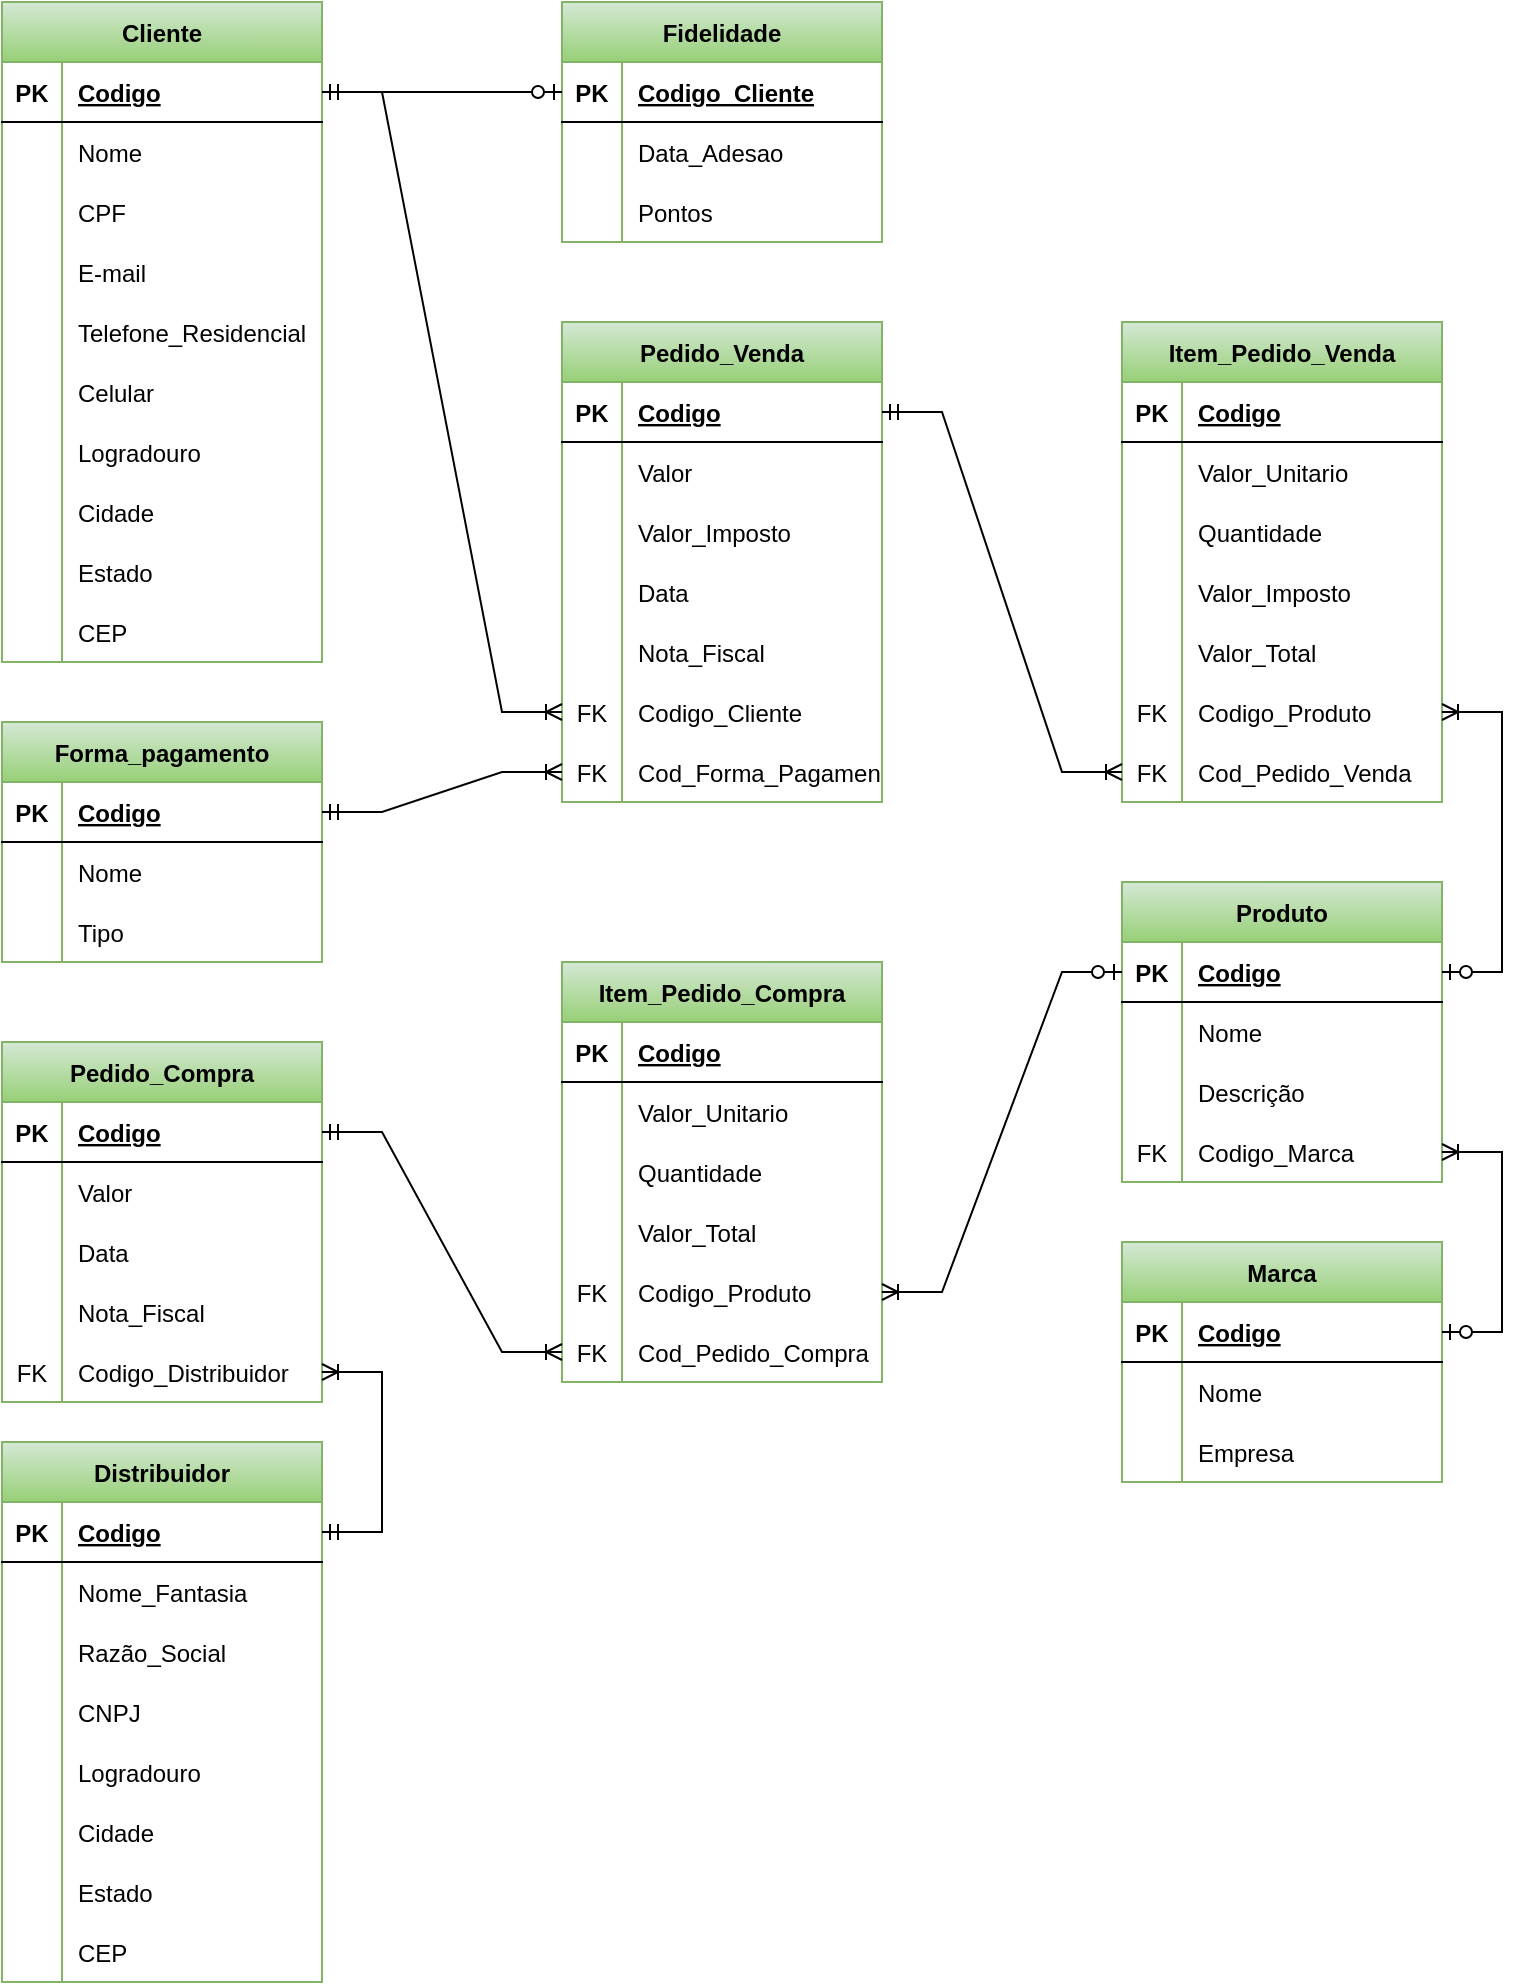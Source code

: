 <mxfile version="16.5.3" type="github">
  <diagram id="Qye1C91mpK8E-dYsOL-3" name="Page-1">
    <mxGraphModel dx="1021" dy="579" grid="1" gridSize="10" guides="1" tooltips="1" connect="1" arrows="1" fold="1" page="1" pageScale="1" pageWidth="827" pageHeight="1169" math="0" shadow="0">
      <root>
        <mxCell id="0" />
        <mxCell id="1" parent="0" />
        <mxCell id="njdyBa-YxmWFf8Hoal8G-1" value="Produto" style="shape=table;startSize=30;container=1;collapsible=1;childLayout=tableLayout;fixedRows=1;rowLines=0;fontStyle=1;align=center;resizeLast=1;fillColor=#d5e8d4;strokeColor=#82b366;gradientColor=#97d077;" parent="1" vertex="1">
          <mxGeometry x="600" y="480" width="160" height="150" as="geometry" />
        </mxCell>
        <mxCell id="njdyBa-YxmWFf8Hoal8G-2" value="" style="shape=tableRow;horizontal=0;startSize=0;swimlaneHead=0;swimlaneBody=0;fillColor=none;collapsible=0;dropTarget=0;points=[[0,0.5],[1,0.5]];portConstraint=eastwest;top=0;left=0;right=0;bottom=1;" parent="njdyBa-YxmWFf8Hoal8G-1" vertex="1">
          <mxGeometry y="30" width="160" height="30" as="geometry" />
        </mxCell>
        <mxCell id="njdyBa-YxmWFf8Hoal8G-3" value="PK" style="shape=partialRectangle;connectable=0;fillColor=none;top=0;left=0;bottom=0;right=0;fontStyle=1;overflow=hidden;" parent="njdyBa-YxmWFf8Hoal8G-2" vertex="1">
          <mxGeometry width="30" height="30" as="geometry">
            <mxRectangle width="30" height="30" as="alternateBounds" />
          </mxGeometry>
        </mxCell>
        <mxCell id="njdyBa-YxmWFf8Hoal8G-4" value="Codigo" style="shape=partialRectangle;connectable=0;fillColor=none;top=0;left=0;bottom=0;right=0;align=left;spacingLeft=6;fontStyle=5;overflow=hidden;" parent="njdyBa-YxmWFf8Hoal8G-2" vertex="1">
          <mxGeometry x="30" width="130" height="30" as="geometry">
            <mxRectangle width="130" height="30" as="alternateBounds" />
          </mxGeometry>
        </mxCell>
        <mxCell id="njdyBa-YxmWFf8Hoal8G-5" value="" style="shape=tableRow;horizontal=0;startSize=0;swimlaneHead=0;swimlaneBody=0;fillColor=none;collapsible=0;dropTarget=0;points=[[0,0.5],[1,0.5]];portConstraint=eastwest;top=0;left=0;right=0;bottom=0;" parent="njdyBa-YxmWFf8Hoal8G-1" vertex="1">
          <mxGeometry y="60" width="160" height="30" as="geometry" />
        </mxCell>
        <mxCell id="njdyBa-YxmWFf8Hoal8G-6" value="" style="shape=partialRectangle;connectable=0;fillColor=none;top=0;left=0;bottom=0;right=0;editable=1;overflow=hidden;" parent="njdyBa-YxmWFf8Hoal8G-5" vertex="1">
          <mxGeometry width="30" height="30" as="geometry">
            <mxRectangle width="30" height="30" as="alternateBounds" />
          </mxGeometry>
        </mxCell>
        <mxCell id="njdyBa-YxmWFf8Hoal8G-7" value="Nome" style="shape=partialRectangle;connectable=0;fillColor=none;top=0;left=0;bottom=0;right=0;align=left;spacingLeft=6;overflow=hidden;" parent="njdyBa-YxmWFf8Hoal8G-5" vertex="1">
          <mxGeometry x="30" width="130" height="30" as="geometry">
            <mxRectangle width="130" height="30" as="alternateBounds" />
          </mxGeometry>
        </mxCell>
        <mxCell id="njdyBa-YxmWFf8Hoal8G-8" value="" style="shape=tableRow;horizontal=0;startSize=0;swimlaneHead=0;swimlaneBody=0;fillColor=none;collapsible=0;dropTarget=0;points=[[0,0.5],[1,0.5]];portConstraint=eastwest;top=0;left=0;right=0;bottom=0;" parent="njdyBa-YxmWFf8Hoal8G-1" vertex="1">
          <mxGeometry y="90" width="160" height="30" as="geometry" />
        </mxCell>
        <mxCell id="njdyBa-YxmWFf8Hoal8G-9" value="" style="shape=partialRectangle;connectable=0;fillColor=none;top=0;left=0;bottom=0;right=0;editable=1;overflow=hidden;" parent="njdyBa-YxmWFf8Hoal8G-8" vertex="1">
          <mxGeometry width="30" height="30" as="geometry">
            <mxRectangle width="30" height="30" as="alternateBounds" />
          </mxGeometry>
        </mxCell>
        <mxCell id="njdyBa-YxmWFf8Hoal8G-10" value="Descrição" style="shape=partialRectangle;connectable=0;fillColor=none;top=0;left=0;bottom=0;right=0;align=left;spacingLeft=6;overflow=hidden;" parent="njdyBa-YxmWFf8Hoal8G-8" vertex="1">
          <mxGeometry x="30" width="130" height="30" as="geometry">
            <mxRectangle width="130" height="30" as="alternateBounds" />
          </mxGeometry>
        </mxCell>
        <mxCell id="njdyBa-YxmWFf8Hoal8G-11" value="" style="shape=tableRow;horizontal=0;startSize=0;swimlaneHead=0;swimlaneBody=0;fillColor=none;collapsible=0;dropTarget=0;points=[[0,0.5],[1,0.5]];portConstraint=eastwest;top=0;left=0;right=0;bottom=0;" parent="njdyBa-YxmWFf8Hoal8G-1" vertex="1">
          <mxGeometry y="120" width="160" height="30" as="geometry" />
        </mxCell>
        <mxCell id="njdyBa-YxmWFf8Hoal8G-12" value="FK" style="shape=partialRectangle;connectable=0;fillColor=none;top=0;left=0;bottom=0;right=0;editable=1;overflow=hidden;" parent="njdyBa-YxmWFf8Hoal8G-11" vertex="1">
          <mxGeometry width="30" height="30" as="geometry">
            <mxRectangle width="30" height="30" as="alternateBounds" />
          </mxGeometry>
        </mxCell>
        <mxCell id="njdyBa-YxmWFf8Hoal8G-13" value="Codigo_Marca" style="shape=partialRectangle;connectable=0;fillColor=none;top=0;left=0;bottom=0;right=0;align=left;spacingLeft=6;overflow=hidden;" parent="njdyBa-YxmWFf8Hoal8G-11" vertex="1">
          <mxGeometry x="30" width="130" height="30" as="geometry">
            <mxRectangle width="130" height="30" as="alternateBounds" />
          </mxGeometry>
        </mxCell>
        <mxCell id="njdyBa-YxmWFf8Hoal8G-14" value="Marca" style="shape=table;startSize=30;container=1;collapsible=1;childLayout=tableLayout;fixedRows=1;rowLines=0;fontStyle=1;align=center;resizeLast=1;fillColor=#d5e8d4;strokeColor=#82b366;gradientColor=#97d077;" parent="1" vertex="1">
          <mxGeometry x="600" y="660" width="160" height="120" as="geometry" />
        </mxCell>
        <mxCell id="njdyBa-YxmWFf8Hoal8G-15" value="" style="shape=tableRow;horizontal=0;startSize=0;swimlaneHead=0;swimlaneBody=0;fillColor=none;collapsible=0;dropTarget=0;points=[[0,0.5],[1,0.5]];portConstraint=eastwest;top=0;left=0;right=0;bottom=1;" parent="njdyBa-YxmWFf8Hoal8G-14" vertex="1">
          <mxGeometry y="30" width="160" height="30" as="geometry" />
        </mxCell>
        <mxCell id="njdyBa-YxmWFf8Hoal8G-16" value="PK" style="shape=partialRectangle;connectable=0;fillColor=none;top=0;left=0;bottom=0;right=0;fontStyle=1;overflow=hidden;" parent="njdyBa-YxmWFf8Hoal8G-15" vertex="1">
          <mxGeometry width="30" height="30" as="geometry">
            <mxRectangle width="30" height="30" as="alternateBounds" />
          </mxGeometry>
        </mxCell>
        <mxCell id="njdyBa-YxmWFf8Hoal8G-17" value="Codigo" style="shape=partialRectangle;connectable=0;fillColor=none;top=0;left=0;bottom=0;right=0;align=left;spacingLeft=6;fontStyle=5;overflow=hidden;" parent="njdyBa-YxmWFf8Hoal8G-15" vertex="1">
          <mxGeometry x="30" width="130" height="30" as="geometry">
            <mxRectangle width="130" height="30" as="alternateBounds" />
          </mxGeometry>
        </mxCell>
        <mxCell id="njdyBa-YxmWFf8Hoal8G-18" value="" style="shape=tableRow;horizontal=0;startSize=0;swimlaneHead=0;swimlaneBody=0;fillColor=none;collapsible=0;dropTarget=0;points=[[0,0.5],[1,0.5]];portConstraint=eastwest;top=0;left=0;right=0;bottom=0;" parent="njdyBa-YxmWFf8Hoal8G-14" vertex="1">
          <mxGeometry y="60" width="160" height="30" as="geometry" />
        </mxCell>
        <mxCell id="njdyBa-YxmWFf8Hoal8G-19" value="" style="shape=partialRectangle;connectable=0;fillColor=none;top=0;left=0;bottom=0;right=0;editable=1;overflow=hidden;" parent="njdyBa-YxmWFf8Hoal8G-18" vertex="1">
          <mxGeometry width="30" height="30" as="geometry">
            <mxRectangle width="30" height="30" as="alternateBounds" />
          </mxGeometry>
        </mxCell>
        <mxCell id="njdyBa-YxmWFf8Hoal8G-20" value="Nome" style="shape=partialRectangle;connectable=0;fillColor=none;top=0;left=0;bottom=0;right=0;align=left;spacingLeft=6;overflow=hidden;" parent="njdyBa-YxmWFf8Hoal8G-18" vertex="1">
          <mxGeometry x="30" width="130" height="30" as="geometry">
            <mxRectangle width="130" height="30" as="alternateBounds" />
          </mxGeometry>
        </mxCell>
        <mxCell id="njdyBa-YxmWFf8Hoal8G-21" value="" style="shape=tableRow;horizontal=0;startSize=0;swimlaneHead=0;swimlaneBody=0;fillColor=none;collapsible=0;dropTarget=0;points=[[0,0.5],[1,0.5]];portConstraint=eastwest;top=0;left=0;right=0;bottom=0;" parent="njdyBa-YxmWFf8Hoal8G-14" vertex="1">
          <mxGeometry y="90" width="160" height="30" as="geometry" />
        </mxCell>
        <mxCell id="njdyBa-YxmWFf8Hoal8G-22" value="" style="shape=partialRectangle;connectable=0;fillColor=none;top=0;left=0;bottom=0;right=0;editable=1;overflow=hidden;" parent="njdyBa-YxmWFf8Hoal8G-21" vertex="1">
          <mxGeometry width="30" height="30" as="geometry">
            <mxRectangle width="30" height="30" as="alternateBounds" />
          </mxGeometry>
        </mxCell>
        <mxCell id="njdyBa-YxmWFf8Hoal8G-23" value="Empresa" style="shape=partialRectangle;connectable=0;fillColor=none;top=0;left=0;bottom=0;right=0;align=left;spacingLeft=6;overflow=hidden;" parent="njdyBa-YxmWFf8Hoal8G-21" vertex="1">
          <mxGeometry x="30" width="130" height="30" as="geometry">
            <mxRectangle width="130" height="30" as="alternateBounds" />
          </mxGeometry>
        </mxCell>
        <mxCell id="njdyBa-YxmWFf8Hoal8G-27" value="Cliente" style="shape=table;startSize=30;container=1;collapsible=1;childLayout=tableLayout;fixedRows=1;rowLines=0;fontStyle=1;align=center;resizeLast=1;fillColor=#d5e8d4;strokeColor=#82b366;gradientColor=#97d077;" parent="1" vertex="1">
          <mxGeometry x="40" y="40" width="160" height="330" as="geometry" />
        </mxCell>
        <mxCell id="njdyBa-YxmWFf8Hoal8G-28" value="" style="shape=tableRow;horizontal=0;startSize=0;swimlaneHead=0;swimlaneBody=0;fillColor=none;collapsible=0;dropTarget=0;points=[[0,0.5],[1,0.5]];portConstraint=eastwest;top=0;left=0;right=0;bottom=1;" parent="njdyBa-YxmWFf8Hoal8G-27" vertex="1">
          <mxGeometry y="30" width="160" height="30" as="geometry" />
        </mxCell>
        <mxCell id="njdyBa-YxmWFf8Hoal8G-29" value="PK" style="shape=partialRectangle;connectable=0;fillColor=none;top=0;left=0;bottom=0;right=0;fontStyle=1;overflow=hidden;" parent="njdyBa-YxmWFf8Hoal8G-28" vertex="1">
          <mxGeometry width="30" height="30" as="geometry">
            <mxRectangle width="30" height="30" as="alternateBounds" />
          </mxGeometry>
        </mxCell>
        <mxCell id="njdyBa-YxmWFf8Hoal8G-30" value="Codigo" style="shape=partialRectangle;connectable=0;fillColor=none;top=0;left=0;bottom=0;right=0;align=left;spacingLeft=6;fontStyle=5;overflow=hidden;" parent="njdyBa-YxmWFf8Hoal8G-28" vertex="1">
          <mxGeometry x="30" width="130" height="30" as="geometry">
            <mxRectangle width="130" height="30" as="alternateBounds" />
          </mxGeometry>
        </mxCell>
        <mxCell id="njdyBa-YxmWFf8Hoal8G-31" value="" style="shape=tableRow;horizontal=0;startSize=0;swimlaneHead=0;swimlaneBody=0;fillColor=none;collapsible=0;dropTarget=0;points=[[0,0.5],[1,0.5]];portConstraint=eastwest;top=0;left=0;right=0;bottom=0;" parent="njdyBa-YxmWFf8Hoal8G-27" vertex="1">
          <mxGeometry y="60" width="160" height="30" as="geometry" />
        </mxCell>
        <mxCell id="njdyBa-YxmWFf8Hoal8G-32" value="" style="shape=partialRectangle;connectable=0;fillColor=none;top=0;left=0;bottom=0;right=0;editable=1;overflow=hidden;" parent="njdyBa-YxmWFf8Hoal8G-31" vertex="1">
          <mxGeometry width="30" height="30" as="geometry">
            <mxRectangle width="30" height="30" as="alternateBounds" />
          </mxGeometry>
        </mxCell>
        <mxCell id="njdyBa-YxmWFf8Hoal8G-33" value="Nome" style="shape=partialRectangle;connectable=0;fillColor=none;top=0;left=0;bottom=0;right=0;align=left;spacingLeft=6;overflow=hidden;" parent="njdyBa-YxmWFf8Hoal8G-31" vertex="1">
          <mxGeometry x="30" width="130" height="30" as="geometry">
            <mxRectangle width="130" height="30" as="alternateBounds" />
          </mxGeometry>
        </mxCell>
        <mxCell id="njdyBa-YxmWFf8Hoal8G-34" value="" style="shape=tableRow;horizontal=0;startSize=0;swimlaneHead=0;swimlaneBody=0;fillColor=none;collapsible=0;dropTarget=0;points=[[0,0.5],[1,0.5]];portConstraint=eastwest;top=0;left=0;right=0;bottom=0;" parent="njdyBa-YxmWFf8Hoal8G-27" vertex="1">
          <mxGeometry y="90" width="160" height="30" as="geometry" />
        </mxCell>
        <mxCell id="njdyBa-YxmWFf8Hoal8G-35" value="" style="shape=partialRectangle;connectable=0;fillColor=none;top=0;left=0;bottom=0;right=0;editable=1;overflow=hidden;" parent="njdyBa-YxmWFf8Hoal8G-34" vertex="1">
          <mxGeometry width="30" height="30" as="geometry">
            <mxRectangle width="30" height="30" as="alternateBounds" />
          </mxGeometry>
        </mxCell>
        <mxCell id="njdyBa-YxmWFf8Hoal8G-36" value="CPF" style="shape=partialRectangle;connectable=0;fillColor=none;top=0;left=0;bottom=0;right=0;align=left;spacingLeft=6;overflow=hidden;" parent="njdyBa-YxmWFf8Hoal8G-34" vertex="1">
          <mxGeometry x="30" width="130" height="30" as="geometry">
            <mxRectangle width="130" height="30" as="alternateBounds" />
          </mxGeometry>
        </mxCell>
        <mxCell id="njdyBa-YxmWFf8Hoal8G-37" value="" style="shape=tableRow;horizontal=0;startSize=0;swimlaneHead=0;swimlaneBody=0;fillColor=none;collapsible=0;dropTarget=0;points=[[0,0.5],[1,0.5]];portConstraint=eastwest;top=0;left=0;right=0;bottom=0;" parent="njdyBa-YxmWFf8Hoal8G-27" vertex="1">
          <mxGeometry y="120" width="160" height="30" as="geometry" />
        </mxCell>
        <mxCell id="njdyBa-YxmWFf8Hoal8G-38" value="" style="shape=partialRectangle;connectable=0;fillColor=none;top=0;left=0;bottom=0;right=0;editable=1;overflow=hidden;" parent="njdyBa-YxmWFf8Hoal8G-37" vertex="1">
          <mxGeometry width="30" height="30" as="geometry">
            <mxRectangle width="30" height="30" as="alternateBounds" />
          </mxGeometry>
        </mxCell>
        <mxCell id="njdyBa-YxmWFf8Hoal8G-39" value="E-mail" style="shape=partialRectangle;connectable=0;fillColor=none;top=0;left=0;bottom=0;right=0;align=left;spacingLeft=6;overflow=hidden;" parent="njdyBa-YxmWFf8Hoal8G-37" vertex="1">
          <mxGeometry x="30" width="130" height="30" as="geometry">
            <mxRectangle width="130" height="30" as="alternateBounds" />
          </mxGeometry>
        </mxCell>
        <mxCell id="njdyBa-YxmWFf8Hoal8G-41" value="" style="shape=tableRow;horizontal=0;startSize=0;swimlaneHead=0;swimlaneBody=0;fillColor=none;collapsible=0;dropTarget=0;points=[[0,0.5],[1,0.5]];portConstraint=eastwest;top=0;left=0;right=0;bottom=0;" parent="njdyBa-YxmWFf8Hoal8G-27" vertex="1">
          <mxGeometry y="150" width="160" height="30" as="geometry" />
        </mxCell>
        <mxCell id="njdyBa-YxmWFf8Hoal8G-42" value="" style="shape=partialRectangle;connectable=0;fillColor=none;top=0;left=0;bottom=0;right=0;editable=1;overflow=hidden;" parent="njdyBa-YxmWFf8Hoal8G-41" vertex="1">
          <mxGeometry width="30" height="30" as="geometry">
            <mxRectangle width="30" height="30" as="alternateBounds" />
          </mxGeometry>
        </mxCell>
        <mxCell id="njdyBa-YxmWFf8Hoal8G-43" value="Telefone_Residencial" style="shape=partialRectangle;connectable=0;fillColor=none;top=0;left=0;bottom=0;right=0;align=left;spacingLeft=6;overflow=hidden;" parent="njdyBa-YxmWFf8Hoal8G-41" vertex="1">
          <mxGeometry x="30" width="130" height="30" as="geometry">
            <mxRectangle width="130" height="30" as="alternateBounds" />
          </mxGeometry>
        </mxCell>
        <mxCell id="njdyBa-YxmWFf8Hoal8G-48" value="" style="shape=tableRow;horizontal=0;startSize=0;swimlaneHead=0;swimlaneBody=0;fillColor=none;collapsible=0;dropTarget=0;points=[[0,0.5],[1,0.5]];portConstraint=eastwest;top=0;left=0;right=0;bottom=0;" parent="njdyBa-YxmWFf8Hoal8G-27" vertex="1">
          <mxGeometry y="180" width="160" height="30" as="geometry" />
        </mxCell>
        <mxCell id="njdyBa-YxmWFf8Hoal8G-49" value="" style="shape=partialRectangle;connectable=0;fillColor=none;top=0;left=0;bottom=0;right=0;editable=1;overflow=hidden;" parent="njdyBa-YxmWFf8Hoal8G-48" vertex="1">
          <mxGeometry width="30" height="30" as="geometry">
            <mxRectangle width="30" height="30" as="alternateBounds" />
          </mxGeometry>
        </mxCell>
        <mxCell id="njdyBa-YxmWFf8Hoal8G-50" value="Celular" style="shape=partialRectangle;connectable=0;fillColor=none;top=0;left=0;bottom=0;right=0;align=left;spacingLeft=6;overflow=hidden;" parent="njdyBa-YxmWFf8Hoal8G-48" vertex="1">
          <mxGeometry x="30" width="130" height="30" as="geometry">
            <mxRectangle width="130" height="30" as="alternateBounds" />
          </mxGeometry>
        </mxCell>
        <mxCell id="njdyBa-YxmWFf8Hoal8G-52" value="" style="shape=tableRow;horizontal=0;startSize=0;swimlaneHead=0;swimlaneBody=0;fillColor=none;collapsible=0;dropTarget=0;points=[[0,0.5],[1,0.5]];portConstraint=eastwest;top=0;left=0;right=0;bottom=0;" parent="njdyBa-YxmWFf8Hoal8G-27" vertex="1">
          <mxGeometry y="210" width="160" height="30" as="geometry" />
        </mxCell>
        <mxCell id="njdyBa-YxmWFf8Hoal8G-53" value="" style="shape=partialRectangle;connectable=0;fillColor=none;top=0;left=0;bottom=0;right=0;editable=1;overflow=hidden;" parent="njdyBa-YxmWFf8Hoal8G-52" vertex="1">
          <mxGeometry width="30" height="30" as="geometry">
            <mxRectangle width="30" height="30" as="alternateBounds" />
          </mxGeometry>
        </mxCell>
        <mxCell id="njdyBa-YxmWFf8Hoal8G-54" value="Logradouro" style="shape=partialRectangle;connectable=0;fillColor=none;top=0;left=0;bottom=0;right=0;align=left;spacingLeft=6;overflow=hidden;" parent="njdyBa-YxmWFf8Hoal8G-52" vertex="1">
          <mxGeometry x="30" width="130" height="30" as="geometry">
            <mxRectangle width="130" height="30" as="alternateBounds" />
          </mxGeometry>
        </mxCell>
        <mxCell id="njdyBa-YxmWFf8Hoal8G-64" value="" style="shape=tableRow;horizontal=0;startSize=0;swimlaneHead=0;swimlaneBody=0;fillColor=none;collapsible=0;dropTarget=0;points=[[0,0.5],[1,0.5]];portConstraint=eastwest;top=0;left=0;right=0;bottom=0;" parent="njdyBa-YxmWFf8Hoal8G-27" vertex="1">
          <mxGeometry y="240" width="160" height="30" as="geometry" />
        </mxCell>
        <mxCell id="njdyBa-YxmWFf8Hoal8G-65" value="" style="shape=partialRectangle;connectable=0;fillColor=none;top=0;left=0;bottom=0;right=0;editable=1;overflow=hidden;" parent="njdyBa-YxmWFf8Hoal8G-64" vertex="1">
          <mxGeometry width="30" height="30" as="geometry">
            <mxRectangle width="30" height="30" as="alternateBounds" />
          </mxGeometry>
        </mxCell>
        <mxCell id="njdyBa-YxmWFf8Hoal8G-66" value="Cidade" style="shape=partialRectangle;connectable=0;fillColor=none;top=0;left=0;bottom=0;right=0;align=left;spacingLeft=6;overflow=hidden;" parent="njdyBa-YxmWFf8Hoal8G-64" vertex="1">
          <mxGeometry x="30" width="130" height="30" as="geometry">
            <mxRectangle width="130" height="30" as="alternateBounds" />
          </mxGeometry>
        </mxCell>
        <mxCell id="njdyBa-YxmWFf8Hoal8G-60" value="" style="shape=tableRow;horizontal=0;startSize=0;swimlaneHead=0;swimlaneBody=0;fillColor=none;collapsible=0;dropTarget=0;points=[[0,0.5],[1,0.5]];portConstraint=eastwest;top=0;left=0;right=0;bottom=0;" parent="njdyBa-YxmWFf8Hoal8G-27" vertex="1">
          <mxGeometry y="270" width="160" height="30" as="geometry" />
        </mxCell>
        <mxCell id="njdyBa-YxmWFf8Hoal8G-61" value="" style="shape=partialRectangle;connectable=0;fillColor=none;top=0;left=0;bottom=0;right=0;editable=1;overflow=hidden;" parent="njdyBa-YxmWFf8Hoal8G-60" vertex="1">
          <mxGeometry width="30" height="30" as="geometry">
            <mxRectangle width="30" height="30" as="alternateBounds" />
          </mxGeometry>
        </mxCell>
        <mxCell id="njdyBa-YxmWFf8Hoal8G-62" value="Estado" style="shape=partialRectangle;connectable=0;fillColor=none;top=0;left=0;bottom=0;right=0;align=left;spacingLeft=6;overflow=hidden;" parent="njdyBa-YxmWFf8Hoal8G-60" vertex="1">
          <mxGeometry x="30" width="130" height="30" as="geometry">
            <mxRectangle width="130" height="30" as="alternateBounds" />
          </mxGeometry>
        </mxCell>
        <mxCell id="njdyBa-YxmWFf8Hoal8G-45" value="" style="shape=tableRow;horizontal=0;startSize=0;swimlaneHead=0;swimlaneBody=0;fillColor=none;collapsible=0;dropTarget=0;points=[[0,0.5],[1,0.5]];portConstraint=eastwest;top=0;left=0;right=0;bottom=0;" parent="njdyBa-YxmWFf8Hoal8G-27" vertex="1">
          <mxGeometry y="300" width="160" height="30" as="geometry" />
        </mxCell>
        <mxCell id="njdyBa-YxmWFf8Hoal8G-46" value="" style="shape=partialRectangle;connectable=0;fillColor=none;top=0;left=0;bottom=0;right=0;editable=1;overflow=hidden;" parent="njdyBa-YxmWFf8Hoal8G-45" vertex="1">
          <mxGeometry width="30" height="30" as="geometry">
            <mxRectangle width="30" height="30" as="alternateBounds" />
          </mxGeometry>
        </mxCell>
        <mxCell id="njdyBa-YxmWFf8Hoal8G-47" value="CEP" style="shape=partialRectangle;connectable=0;fillColor=none;top=0;left=0;bottom=0;right=0;align=left;spacingLeft=6;overflow=hidden;" parent="njdyBa-YxmWFf8Hoal8G-45" vertex="1">
          <mxGeometry x="30" width="130" height="30" as="geometry">
            <mxRectangle width="130" height="30" as="alternateBounds" />
          </mxGeometry>
        </mxCell>
        <mxCell id="njdyBa-YxmWFf8Hoal8G-67" value="Forma_pagamento" style="shape=table;startSize=30;container=1;collapsible=1;childLayout=tableLayout;fixedRows=1;rowLines=0;fontStyle=1;align=center;resizeLast=1;fillColor=#d5e8d4;strokeColor=#82b366;gradientColor=#97d077;" parent="1" vertex="1">
          <mxGeometry x="40" y="400" width="160" height="120" as="geometry" />
        </mxCell>
        <mxCell id="njdyBa-YxmWFf8Hoal8G-68" value="" style="shape=tableRow;horizontal=0;startSize=0;swimlaneHead=0;swimlaneBody=0;fillColor=none;collapsible=0;dropTarget=0;points=[[0,0.5],[1,0.5]];portConstraint=eastwest;top=0;left=0;right=0;bottom=1;" parent="njdyBa-YxmWFf8Hoal8G-67" vertex="1">
          <mxGeometry y="30" width="160" height="30" as="geometry" />
        </mxCell>
        <mxCell id="njdyBa-YxmWFf8Hoal8G-69" value="PK" style="shape=partialRectangle;connectable=0;fillColor=none;top=0;left=0;bottom=0;right=0;fontStyle=1;overflow=hidden;" parent="njdyBa-YxmWFf8Hoal8G-68" vertex="1">
          <mxGeometry width="30" height="30" as="geometry">
            <mxRectangle width="30" height="30" as="alternateBounds" />
          </mxGeometry>
        </mxCell>
        <mxCell id="njdyBa-YxmWFf8Hoal8G-70" value="Codigo" style="shape=partialRectangle;connectable=0;fillColor=none;top=0;left=0;bottom=0;right=0;align=left;spacingLeft=6;fontStyle=5;overflow=hidden;" parent="njdyBa-YxmWFf8Hoal8G-68" vertex="1">
          <mxGeometry x="30" width="130" height="30" as="geometry">
            <mxRectangle width="130" height="30" as="alternateBounds" />
          </mxGeometry>
        </mxCell>
        <mxCell id="njdyBa-YxmWFf8Hoal8G-71" value="" style="shape=tableRow;horizontal=0;startSize=0;swimlaneHead=0;swimlaneBody=0;fillColor=none;collapsible=0;dropTarget=0;points=[[0,0.5],[1,0.5]];portConstraint=eastwest;top=0;left=0;right=0;bottom=0;" parent="njdyBa-YxmWFf8Hoal8G-67" vertex="1">
          <mxGeometry y="60" width="160" height="30" as="geometry" />
        </mxCell>
        <mxCell id="njdyBa-YxmWFf8Hoal8G-72" value="" style="shape=partialRectangle;connectable=0;fillColor=none;top=0;left=0;bottom=0;right=0;editable=1;overflow=hidden;" parent="njdyBa-YxmWFf8Hoal8G-71" vertex="1">
          <mxGeometry width="30" height="30" as="geometry">
            <mxRectangle width="30" height="30" as="alternateBounds" />
          </mxGeometry>
        </mxCell>
        <mxCell id="njdyBa-YxmWFf8Hoal8G-73" value="Nome" style="shape=partialRectangle;connectable=0;fillColor=none;top=0;left=0;bottom=0;right=0;align=left;spacingLeft=6;overflow=hidden;" parent="njdyBa-YxmWFf8Hoal8G-71" vertex="1">
          <mxGeometry x="30" width="130" height="30" as="geometry">
            <mxRectangle width="130" height="30" as="alternateBounds" />
          </mxGeometry>
        </mxCell>
        <mxCell id="njdyBa-YxmWFf8Hoal8G-74" value="" style="shape=tableRow;horizontal=0;startSize=0;swimlaneHead=0;swimlaneBody=0;fillColor=none;collapsible=0;dropTarget=0;points=[[0,0.5],[1,0.5]];portConstraint=eastwest;top=0;left=0;right=0;bottom=0;" parent="njdyBa-YxmWFf8Hoal8G-67" vertex="1">
          <mxGeometry y="90" width="160" height="30" as="geometry" />
        </mxCell>
        <mxCell id="njdyBa-YxmWFf8Hoal8G-75" value="" style="shape=partialRectangle;connectable=0;fillColor=none;top=0;left=0;bottom=0;right=0;editable=1;overflow=hidden;" parent="njdyBa-YxmWFf8Hoal8G-74" vertex="1">
          <mxGeometry width="30" height="30" as="geometry">
            <mxRectangle width="30" height="30" as="alternateBounds" />
          </mxGeometry>
        </mxCell>
        <mxCell id="njdyBa-YxmWFf8Hoal8G-76" value="Tipo" style="shape=partialRectangle;connectable=0;fillColor=none;top=0;left=0;bottom=0;right=0;align=left;spacingLeft=6;overflow=hidden;" parent="njdyBa-YxmWFf8Hoal8G-74" vertex="1">
          <mxGeometry x="30" width="130" height="30" as="geometry">
            <mxRectangle width="130" height="30" as="alternateBounds" />
          </mxGeometry>
        </mxCell>
        <mxCell id="njdyBa-YxmWFf8Hoal8G-77" value="Fidelidade" style="shape=table;startSize=30;container=1;collapsible=1;childLayout=tableLayout;fixedRows=1;rowLines=0;fontStyle=1;align=center;resizeLast=1;fillColor=#d5e8d4;strokeColor=#82b366;gradientColor=#97d077;" parent="1" vertex="1">
          <mxGeometry x="320" y="40" width="160" height="120" as="geometry" />
        </mxCell>
        <mxCell id="njdyBa-YxmWFf8Hoal8G-78" value="" style="shape=tableRow;horizontal=0;startSize=0;swimlaneHead=0;swimlaneBody=0;fillColor=none;collapsible=0;dropTarget=0;points=[[0,0.5],[1,0.5]];portConstraint=eastwest;top=0;left=0;right=0;bottom=1;" parent="njdyBa-YxmWFf8Hoal8G-77" vertex="1">
          <mxGeometry y="30" width="160" height="30" as="geometry" />
        </mxCell>
        <mxCell id="njdyBa-YxmWFf8Hoal8G-79" value="PK" style="shape=partialRectangle;connectable=0;fillColor=none;top=0;left=0;bottom=0;right=0;fontStyle=1;overflow=hidden;" parent="njdyBa-YxmWFf8Hoal8G-78" vertex="1">
          <mxGeometry width="30" height="30" as="geometry">
            <mxRectangle width="30" height="30" as="alternateBounds" />
          </mxGeometry>
        </mxCell>
        <mxCell id="njdyBa-YxmWFf8Hoal8G-80" value="Codigo_Cliente" style="shape=partialRectangle;connectable=0;fillColor=none;top=0;left=0;bottom=0;right=0;align=left;spacingLeft=6;fontStyle=5;overflow=hidden;" parent="njdyBa-YxmWFf8Hoal8G-78" vertex="1">
          <mxGeometry x="30" width="130" height="30" as="geometry">
            <mxRectangle width="130" height="30" as="alternateBounds" />
          </mxGeometry>
        </mxCell>
        <mxCell id="njdyBa-YxmWFf8Hoal8G-81" value="" style="shape=tableRow;horizontal=0;startSize=0;swimlaneHead=0;swimlaneBody=0;fillColor=none;collapsible=0;dropTarget=0;points=[[0,0.5],[1,0.5]];portConstraint=eastwest;top=0;left=0;right=0;bottom=0;" parent="njdyBa-YxmWFf8Hoal8G-77" vertex="1">
          <mxGeometry y="60" width="160" height="30" as="geometry" />
        </mxCell>
        <mxCell id="njdyBa-YxmWFf8Hoal8G-82" value="" style="shape=partialRectangle;connectable=0;fillColor=none;top=0;left=0;bottom=0;right=0;editable=1;overflow=hidden;" parent="njdyBa-YxmWFf8Hoal8G-81" vertex="1">
          <mxGeometry width="30" height="30" as="geometry">
            <mxRectangle width="30" height="30" as="alternateBounds" />
          </mxGeometry>
        </mxCell>
        <mxCell id="njdyBa-YxmWFf8Hoal8G-83" value="Data_Adesao" style="shape=partialRectangle;connectable=0;fillColor=none;top=0;left=0;bottom=0;right=0;align=left;spacingLeft=6;overflow=hidden;" parent="njdyBa-YxmWFf8Hoal8G-81" vertex="1">
          <mxGeometry x="30" width="130" height="30" as="geometry">
            <mxRectangle width="130" height="30" as="alternateBounds" />
          </mxGeometry>
        </mxCell>
        <mxCell id="njdyBa-YxmWFf8Hoal8G-84" value="" style="shape=tableRow;horizontal=0;startSize=0;swimlaneHead=0;swimlaneBody=0;fillColor=none;collapsible=0;dropTarget=0;points=[[0,0.5],[1,0.5]];portConstraint=eastwest;top=0;left=0;right=0;bottom=0;" parent="njdyBa-YxmWFf8Hoal8G-77" vertex="1">
          <mxGeometry y="90" width="160" height="30" as="geometry" />
        </mxCell>
        <mxCell id="njdyBa-YxmWFf8Hoal8G-85" value="" style="shape=partialRectangle;connectable=0;fillColor=none;top=0;left=0;bottom=0;right=0;editable=1;overflow=hidden;" parent="njdyBa-YxmWFf8Hoal8G-84" vertex="1">
          <mxGeometry width="30" height="30" as="geometry">
            <mxRectangle width="30" height="30" as="alternateBounds" />
          </mxGeometry>
        </mxCell>
        <mxCell id="njdyBa-YxmWFf8Hoal8G-86" value="Pontos" style="shape=partialRectangle;connectable=0;fillColor=none;top=0;left=0;bottom=0;right=0;align=left;spacingLeft=6;overflow=hidden;" parent="njdyBa-YxmWFf8Hoal8G-84" vertex="1">
          <mxGeometry x="30" width="130" height="30" as="geometry">
            <mxRectangle width="130" height="30" as="alternateBounds" />
          </mxGeometry>
        </mxCell>
        <mxCell id="njdyBa-YxmWFf8Hoal8G-87" value="Distribuidor" style="shape=table;startSize=30;container=1;collapsible=1;childLayout=tableLayout;fixedRows=1;rowLines=0;fontStyle=1;align=center;resizeLast=1;fillColor=#d5e8d4;strokeColor=#82b366;gradientColor=#97d077;" parent="1" vertex="1">
          <mxGeometry x="40" y="760" width="160" height="270" as="geometry" />
        </mxCell>
        <mxCell id="njdyBa-YxmWFf8Hoal8G-88" value="" style="shape=tableRow;horizontal=0;startSize=0;swimlaneHead=0;swimlaneBody=0;fillColor=none;collapsible=0;dropTarget=0;points=[[0,0.5],[1,0.5]];portConstraint=eastwest;top=0;left=0;right=0;bottom=1;" parent="njdyBa-YxmWFf8Hoal8G-87" vertex="1">
          <mxGeometry y="30" width="160" height="30" as="geometry" />
        </mxCell>
        <mxCell id="njdyBa-YxmWFf8Hoal8G-89" value="PK" style="shape=partialRectangle;connectable=0;fillColor=none;top=0;left=0;bottom=0;right=0;fontStyle=1;overflow=hidden;" parent="njdyBa-YxmWFf8Hoal8G-88" vertex="1">
          <mxGeometry width="30" height="30" as="geometry">
            <mxRectangle width="30" height="30" as="alternateBounds" />
          </mxGeometry>
        </mxCell>
        <mxCell id="njdyBa-YxmWFf8Hoal8G-90" value="Codigo" style="shape=partialRectangle;connectable=0;fillColor=none;top=0;left=0;bottom=0;right=0;align=left;spacingLeft=6;fontStyle=5;overflow=hidden;" parent="njdyBa-YxmWFf8Hoal8G-88" vertex="1">
          <mxGeometry x="30" width="130" height="30" as="geometry">
            <mxRectangle width="130" height="30" as="alternateBounds" />
          </mxGeometry>
        </mxCell>
        <mxCell id="njdyBa-YxmWFf8Hoal8G-91" value="" style="shape=tableRow;horizontal=0;startSize=0;swimlaneHead=0;swimlaneBody=0;fillColor=none;collapsible=0;dropTarget=0;points=[[0,0.5],[1,0.5]];portConstraint=eastwest;top=0;left=0;right=0;bottom=0;" parent="njdyBa-YxmWFf8Hoal8G-87" vertex="1">
          <mxGeometry y="60" width="160" height="30" as="geometry" />
        </mxCell>
        <mxCell id="njdyBa-YxmWFf8Hoal8G-92" value="" style="shape=partialRectangle;connectable=0;fillColor=none;top=0;left=0;bottom=0;right=0;editable=1;overflow=hidden;" parent="njdyBa-YxmWFf8Hoal8G-91" vertex="1">
          <mxGeometry width="30" height="30" as="geometry">
            <mxRectangle width="30" height="30" as="alternateBounds" />
          </mxGeometry>
        </mxCell>
        <mxCell id="njdyBa-YxmWFf8Hoal8G-93" value="Nome_Fantasia" style="shape=partialRectangle;connectable=0;fillColor=none;top=0;left=0;bottom=0;right=0;align=left;spacingLeft=6;overflow=hidden;" parent="njdyBa-YxmWFf8Hoal8G-91" vertex="1">
          <mxGeometry x="30" width="130" height="30" as="geometry">
            <mxRectangle width="130" height="30" as="alternateBounds" />
          </mxGeometry>
        </mxCell>
        <mxCell id="njdyBa-YxmWFf8Hoal8G-94" value="" style="shape=tableRow;horizontal=0;startSize=0;swimlaneHead=0;swimlaneBody=0;fillColor=none;collapsible=0;dropTarget=0;points=[[0,0.5],[1,0.5]];portConstraint=eastwest;top=0;left=0;right=0;bottom=0;" parent="njdyBa-YxmWFf8Hoal8G-87" vertex="1">
          <mxGeometry y="90" width="160" height="30" as="geometry" />
        </mxCell>
        <mxCell id="njdyBa-YxmWFf8Hoal8G-95" value="" style="shape=partialRectangle;connectable=0;fillColor=none;top=0;left=0;bottom=0;right=0;editable=1;overflow=hidden;" parent="njdyBa-YxmWFf8Hoal8G-94" vertex="1">
          <mxGeometry width="30" height="30" as="geometry">
            <mxRectangle width="30" height="30" as="alternateBounds" />
          </mxGeometry>
        </mxCell>
        <mxCell id="njdyBa-YxmWFf8Hoal8G-96" value="Razão_Social" style="shape=partialRectangle;connectable=0;fillColor=none;top=0;left=0;bottom=0;right=0;align=left;spacingLeft=6;overflow=hidden;" parent="njdyBa-YxmWFf8Hoal8G-94" vertex="1">
          <mxGeometry x="30" width="130" height="30" as="geometry">
            <mxRectangle width="130" height="30" as="alternateBounds" />
          </mxGeometry>
        </mxCell>
        <mxCell id="njdyBa-YxmWFf8Hoal8G-97" value="" style="shape=tableRow;horizontal=0;startSize=0;swimlaneHead=0;swimlaneBody=0;fillColor=none;collapsible=0;dropTarget=0;points=[[0,0.5],[1,0.5]];portConstraint=eastwest;top=0;left=0;right=0;bottom=0;" parent="njdyBa-YxmWFf8Hoal8G-87" vertex="1">
          <mxGeometry y="120" width="160" height="30" as="geometry" />
        </mxCell>
        <mxCell id="njdyBa-YxmWFf8Hoal8G-98" value="" style="shape=partialRectangle;connectable=0;fillColor=none;top=0;left=0;bottom=0;right=0;editable=1;overflow=hidden;" parent="njdyBa-YxmWFf8Hoal8G-97" vertex="1">
          <mxGeometry width="30" height="30" as="geometry">
            <mxRectangle width="30" height="30" as="alternateBounds" />
          </mxGeometry>
        </mxCell>
        <mxCell id="njdyBa-YxmWFf8Hoal8G-99" value="CNPJ" style="shape=partialRectangle;connectable=0;fillColor=none;top=0;left=0;bottom=0;right=0;align=left;spacingLeft=6;overflow=hidden;" parent="njdyBa-YxmWFf8Hoal8G-97" vertex="1">
          <mxGeometry x="30" width="130" height="30" as="geometry">
            <mxRectangle width="130" height="30" as="alternateBounds" />
          </mxGeometry>
        </mxCell>
        <mxCell id="njdyBa-YxmWFf8Hoal8G-106" value="" style="shape=tableRow;horizontal=0;startSize=0;swimlaneHead=0;swimlaneBody=0;fillColor=none;collapsible=0;dropTarget=0;points=[[0,0.5],[1,0.5]];portConstraint=eastwest;top=0;left=0;right=0;bottom=0;" parent="njdyBa-YxmWFf8Hoal8G-87" vertex="1">
          <mxGeometry y="150" width="160" height="30" as="geometry" />
        </mxCell>
        <mxCell id="njdyBa-YxmWFf8Hoal8G-107" value="" style="shape=partialRectangle;connectable=0;fillColor=none;top=0;left=0;bottom=0;right=0;editable=1;overflow=hidden;" parent="njdyBa-YxmWFf8Hoal8G-106" vertex="1">
          <mxGeometry width="30" height="30" as="geometry">
            <mxRectangle width="30" height="30" as="alternateBounds" />
          </mxGeometry>
        </mxCell>
        <mxCell id="njdyBa-YxmWFf8Hoal8G-108" value="Logradouro" style="shape=partialRectangle;connectable=0;fillColor=none;top=0;left=0;bottom=0;right=0;align=left;spacingLeft=6;overflow=hidden;" parent="njdyBa-YxmWFf8Hoal8G-106" vertex="1">
          <mxGeometry x="30" width="130" height="30" as="geometry">
            <mxRectangle width="130" height="30" as="alternateBounds" />
          </mxGeometry>
        </mxCell>
        <mxCell id="njdyBa-YxmWFf8Hoal8G-109" value="" style="shape=tableRow;horizontal=0;startSize=0;swimlaneHead=0;swimlaneBody=0;fillColor=none;collapsible=0;dropTarget=0;points=[[0,0.5],[1,0.5]];portConstraint=eastwest;top=0;left=0;right=0;bottom=0;" parent="njdyBa-YxmWFf8Hoal8G-87" vertex="1">
          <mxGeometry y="180" width="160" height="30" as="geometry" />
        </mxCell>
        <mxCell id="njdyBa-YxmWFf8Hoal8G-110" value="" style="shape=partialRectangle;connectable=0;fillColor=none;top=0;left=0;bottom=0;right=0;editable=1;overflow=hidden;" parent="njdyBa-YxmWFf8Hoal8G-109" vertex="1">
          <mxGeometry width="30" height="30" as="geometry">
            <mxRectangle width="30" height="30" as="alternateBounds" />
          </mxGeometry>
        </mxCell>
        <mxCell id="njdyBa-YxmWFf8Hoal8G-111" value="Cidade" style="shape=partialRectangle;connectable=0;fillColor=none;top=0;left=0;bottom=0;right=0;align=left;spacingLeft=6;overflow=hidden;" parent="njdyBa-YxmWFf8Hoal8G-109" vertex="1">
          <mxGeometry x="30" width="130" height="30" as="geometry">
            <mxRectangle width="130" height="30" as="alternateBounds" />
          </mxGeometry>
        </mxCell>
        <mxCell id="njdyBa-YxmWFf8Hoal8G-112" value="" style="shape=tableRow;horizontal=0;startSize=0;swimlaneHead=0;swimlaneBody=0;fillColor=none;collapsible=0;dropTarget=0;points=[[0,0.5],[1,0.5]];portConstraint=eastwest;top=0;left=0;right=0;bottom=0;" parent="njdyBa-YxmWFf8Hoal8G-87" vertex="1">
          <mxGeometry y="210" width="160" height="30" as="geometry" />
        </mxCell>
        <mxCell id="njdyBa-YxmWFf8Hoal8G-113" value="" style="shape=partialRectangle;connectable=0;fillColor=none;top=0;left=0;bottom=0;right=0;editable=1;overflow=hidden;" parent="njdyBa-YxmWFf8Hoal8G-112" vertex="1">
          <mxGeometry width="30" height="30" as="geometry">
            <mxRectangle width="30" height="30" as="alternateBounds" />
          </mxGeometry>
        </mxCell>
        <mxCell id="njdyBa-YxmWFf8Hoal8G-114" value="Estado" style="shape=partialRectangle;connectable=0;fillColor=none;top=0;left=0;bottom=0;right=0;align=left;spacingLeft=6;overflow=hidden;" parent="njdyBa-YxmWFf8Hoal8G-112" vertex="1">
          <mxGeometry x="30" width="130" height="30" as="geometry">
            <mxRectangle width="130" height="30" as="alternateBounds" />
          </mxGeometry>
        </mxCell>
        <mxCell id="njdyBa-YxmWFf8Hoal8G-115" value="" style="shape=tableRow;horizontal=0;startSize=0;swimlaneHead=0;swimlaneBody=0;fillColor=none;collapsible=0;dropTarget=0;points=[[0,0.5],[1,0.5]];portConstraint=eastwest;top=0;left=0;right=0;bottom=0;" parent="njdyBa-YxmWFf8Hoal8G-87" vertex="1">
          <mxGeometry y="240" width="160" height="30" as="geometry" />
        </mxCell>
        <mxCell id="njdyBa-YxmWFf8Hoal8G-116" value="" style="shape=partialRectangle;connectable=0;fillColor=none;top=0;left=0;bottom=0;right=0;editable=1;overflow=hidden;" parent="njdyBa-YxmWFf8Hoal8G-115" vertex="1">
          <mxGeometry width="30" height="30" as="geometry">
            <mxRectangle width="30" height="30" as="alternateBounds" />
          </mxGeometry>
        </mxCell>
        <mxCell id="njdyBa-YxmWFf8Hoal8G-117" value="CEP" style="shape=partialRectangle;connectable=0;fillColor=none;top=0;left=0;bottom=0;right=0;align=left;spacingLeft=6;overflow=hidden;" parent="njdyBa-YxmWFf8Hoal8G-115" vertex="1">
          <mxGeometry x="30" width="130" height="30" as="geometry">
            <mxRectangle width="130" height="30" as="alternateBounds" />
          </mxGeometry>
        </mxCell>
        <mxCell id="njdyBa-YxmWFf8Hoal8G-118" value="Pedido_Venda" style="shape=table;startSize=30;container=1;collapsible=1;childLayout=tableLayout;fixedRows=1;rowLines=0;fontStyle=1;align=center;resizeLast=1;fillColor=#d5e8d4;strokeColor=#82b366;gradientColor=#97d077;" parent="1" vertex="1">
          <mxGeometry x="320" y="200" width="160" height="240" as="geometry" />
        </mxCell>
        <mxCell id="njdyBa-YxmWFf8Hoal8G-119" value="" style="shape=tableRow;horizontal=0;startSize=0;swimlaneHead=0;swimlaneBody=0;fillColor=none;collapsible=0;dropTarget=0;points=[[0,0.5],[1,0.5]];portConstraint=eastwest;top=0;left=0;right=0;bottom=1;" parent="njdyBa-YxmWFf8Hoal8G-118" vertex="1">
          <mxGeometry y="30" width="160" height="30" as="geometry" />
        </mxCell>
        <mxCell id="njdyBa-YxmWFf8Hoal8G-120" value="PK" style="shape=partialRectangle;connectable=0;fillColor=none;top=0;left=0;bottom=0;right=0;fontStyle=1;overflow=hidden;" parent="njdyBa-YxmWFf8Hoal8G-119" vertex="1">
          <mxGeometry width="30" height="30" as="geometry">
            <mxRectangle width="30" height="30" as="alternateBounds" />
          </mxGeometry>
        </mxCell>
        <mxCell id="njdyBa-YxmWFf8Hoal8G-121" value="Codigo" style="shape=partialRectangle;connectable=0;fillColor=none;top=0;left=0;bottom=0;right=0;align=left;spacingLeft=6;fontStyle=5;overflow=hidden;" parent="njdyBa-YxmWFf8Hoal8G-119" vertex="1">
          <mxGeometry x="30" width="130" height="30" as="geometry">
            <mxRectangle width="130" height="30" as="alternateBounds" />
          </mxGeometry>
        </mxCell>
        <mxCell id="njdyBa-YxmWFf8Hoal8G-122" value="" style="shape=tableRow;horizontal=0;startSize=0;swimlaneHead=0;swimlaneBody=0;fillColor=none;collapsible=0;dropTarget=0;points=[[0,0.5],[1,0.5]];portConstraint=eastwest;top=0;left=0;right=0;bottom=0;" parent="njdyBa-YxmWFf8Hoal8G-118" vertex="1">
          <mxGeometry y="60" width="160" height="30" as="geometry" />
        </mxCell>
        <mxCell id="njdyBa-YxmWFf8Hoal8G-123" value="" style="shape=partialRectangle;connectable=0;fillColor=none;top=0;left=0;bottom=0;right=0;editable=1;overflow=hidden;" parent="njdyBa-YxmWFf8Hoal8G-122" vertex="1">
          <mxGeometry width="30" height="30" as="geometry">
            <mxRectangle width="30" height="30" as="alternateBounds" />
          </mxGeometry>
        </mxCell>
        <mxCell id="njdyBa-YxmWFf8Hoal8G-124" value="Valor" style="shape=partialRectangle;connectable=0;fillColor=none;top=0;left=0;bottom=0;right=0;align=left;spacingLeft=6;overflow=hidden;" parent="njdyBa-YxmWFf8Hoal8G-122" vertex="1">
          <mxGeometry x="30" width="130" height="30" as="geometry">
            <mxRectangle width="130" height="30" as="alternateBounds" />
          </mxGeometry>
        </mxCell>
        <mxCell id="njdyBa-YxmWFf8Hoal8G-125" value="" style="shape=tableRow;horizontal=0;startSize=0;swimlaneHead=0;swimlaneBody=0;fillColor=none;collapsible=0;dropTarget=0;points=[[0,0.5],[1,0.5]];portConstraint=eastwest;top=0;left=0;right=0;bottom=0;" parent="njdyBa-YxmWFf8Hoal8G-118" vertex="1">
          <mxGeometry y="90" width="160" height="30" as="geometry" />
        </mxCell>
        <mxCell id="njdyBa-YxmWFf8Hoal8G-126" value="" style="shape=partialRectangle;connectable=0;fillColor=none;top=0;left=0;bottom=0;right=0;editable=1;overflow=hidden;" parent="njdyBa-YxmWFf8Hoal8G-125" vertex="1">
          <mxGeometry width="30" height="30" as="geometry">
            <mxRectangle width="30" height="30" as="alternateBounds" />
          </mxGeometry>
        </mxCell>
        <mxCell id="njdyBa-YxmWFf8Hoal8G-127" value="Valor_Imposto" style="shape=partialRectangle;connectable=0;fillColor=none;top=0;left=0;bottom=0;right=0;align=left;spacingLeft=6;overflow=hidden;" parent="njdyBa-YxmWFf8Hoal8G-125" vertex="1">
          <mxGeometry x="30" width="130" height="30" as="geometry">
            <mxRectangle width="130" height="30" as="alternateBounds" />
          </mxGeometry>
        </mxCell>
        <mxCell id="njdyBa-YxmWFf8Hoal8G-128" value="" style="shape=tableRow;horizontal=0;startSize=0;swimlaneHead=0;swimlaneBody=0;fillColor=none;collapsible=0;dropTarget=0;points=[[0,0.5],[1,0.5]];portConstraint=eastwest;top=0;left=0;right=0;bottom=0;" parent="njdyBa-YxmWFf8Hoal8G-118" vertex="1">
          <mxGeometry y="120" width="160" height="30" as="geometry" />
        </mxCell>
        <mxCell id="njdyBa-YxmWFf8Hoal8G-129" value="" style="shape=partialRectangle;connectable=0;fillColor=none;top=0;left=0;bottom=0;right=0;editable=1;overflow=hidden;" parent="njdyBa-YxmWFf8Hoal8G-128" vertex="1">
          <mxGeometry width="30" height="30" as="geometry">
            <mxRectangle width="30" height="30" as="alternateBounds" />
          </mxGeometry>
        </mxCell>
        <mxCell id="njdyBa-YxmWFf8Hoal8G-130" value="Data" style="shape=partialRectangle;connectable=0;fillColor=none;top=0;left=0;bottom=0;right=0;align=left;spacingLeft=6;overflow=hidden;" parent="njdyBa-YxmWFf8Hoal8G-128" vertex="1">
          <mxGeometry x="30" width="130" height="30" as="geometry">
            <mxRectangle width="130" height="30" as="alternateBounds" />
          </mxGeometry>
        </mxCell>
        <mxCell id="njdyBa-YxmWFf8Hoal8G-131" value="" style="shape=tableRow;horizontal=0;startSize=0;swimlaneHead=0;swimlaneBody=0;fillColor=none;collapsible=0;dropTarget=0;points=[[0,0.5],[1,0.5]];portConstraint=eastwest;top=0;left=0;right=0;bottom=0;" parent="njdyBa-YxmWFf8Hoal8G-118" vertex="1">
          <mxGeometry y="150" width="160" height="30" as="geometry" />
        </mxCell>
        <mxCell id="njdyBa-YxmWFf8Hoal8G-132" value="" style="shape=partialRectangle;connectable=0;fillColor=none;top=0;left=0;bottom=0;right=0;editable=1;overflow=hidden;" parent="njdyBa-YxmWFf8Hoal8G-131" vertex="1">
          <mxGeometry width="30" height="30" as="geometry">
            <mxRectangle width="30" height="30" as="alternateBounds" />
          </mxGeometry>
        </mxCell>
        <mxCell id="njdyBa-YxmWFf8Hoal8G-133" value="Nota_Fiscal" style="shape=partialRectangle;connectable=0;fillColor=none;top=0;left=0;bottom=0;right=0;align=left;spacingLeft=6;overflow=hidden;" parent="njdyBa-YxmWFf8Hoal8G-131" vertex="1">
          <mxGeometry x="30" width="130" height="30" as="geometry">
            <mxRectangle width="130" height="30" as="alternateBounds" />
          </mxGeometry>
        </mxCell>
        <mxCell id="njdyBa-YxmWFf8Hoal8G-134" value="" style="shape=tableRow;horizontal=0;startSize=0;swimlaneHead=0;swimlaneBody=0;fillColor=none;collapsible=0;dropTarget=0;points=[[0,0.5],[1,0.5]];portConstraint=eastwest;top=0;left=0;right=0;bottom=0;" parent="njdyBa-YxmWFf8Hoal8G-118" vertex="1">
          <mxGeometry y="180" width="160" height="30" as="geometry" />
        </mxCell>
        <mxCell id="njdyBa-YxmWFf8Hoal8G-135" value="FK" style="shape=partialRectangle;connectable=0;fillColor=none;top=0;left=0;bottom=0;right=0;editable=1;overflow=hidden;" parent="njdyBa-YxmWFf8Hoal8G-134" vertex="1">
          <mxGeometry width="30" height="30" as="geometry">
            <mxRectangle width="30" height="30" as="alternateBounds" />
          </mxGeometry>
        </mxCell>
        <mxCell id="njdyBa-YxmWFf8Hoal8G-136" value="Codigo_Cliente" style="shape=partialRectangle;connectable=0;fillColor=none;top=0;left=0;bottom=0;right=0;align=left;spacingLeft=6;overflow=hidden;" parent="njdyBa-YxmWFf8Hoal8G-134" vertex="1">
          <mxGeometry x="30" width="130" height="30" as="geometry">
            <mxRectangle width="130" height="30" as="alternateBounds" />
          </mxGeometry>
        </mxCell>
        <mxCell id="njdyBa-YxmWFf8Hoal8G-137" value="" style="shape=tableRow;horizontal=0;startSize=0;swimlaneHead=0;swimlaneBody=0;fillColor=none;collapsible=0;dropTarget=0;points=[[0,0.5],[1,0.5]];portConstraint=eastwest;top=0;left=0;right=0;bottom=0;" parent="njdyBa-YxmWFf8Hoal8G-118" vertex="1">
          <mxGeometry y="210" width="160" height="30" as="geometry" />
        </mxCell>
        <mxCell id="njdyBa-YxmWFf8Hoal8G-138" value="FK" style="shape=partialRectangle;connectable=0;fillColor=none;top=0;left=0;bottom=0;right=0;editable=1;overflow=hidden;" parent="njdyBa-YxmWFf8Hoal8G-137" vertex="1">
          <mxGeometry width="30" height="30" as="geometry">
            <mxRectangle width="30" height="30" as="alternateBounds" />
          </mxGeometry>
        </mxCell>
        <mxCell id="njdyBa-YxmWFf8Hoal8G-139" value="Cod_Forma_Pagamento" style="shape=partialRectangle;connectable=0;fillColor=none;top=0;left=0;bottom=0;right=0;align=left;spacingLeft=6;overflow=hidden;" parent="njdyBa-YxmWFf8Hoal8G-137" vertex="1">
          <mxGeometry x="30" width="130" height="30" as="geometry">
            <mxRectangle width="130" height="30" as="alternateBounds" />
          </mxGeometry>
        </mxCell>
        <mxCell id="njdyBa-YxmWFf8Hoal8G-143" value="Pedido_Compra" style="shape=table;startSize=30;container=1;collapsible=1;childLayout=tableLayout;fixedRows=1;rowLines=0;fontStyle=1;align=center;resizeLast=1;fillColor=#d5e8d4;strokeColor=#82b366;gradientColor=#97d077;" parent="1" vertex="1">
          <mxGeometry x="40" y="560" width="160" height="180" as="geometry" />
        </mxCell>
        <mxCell id="njdyBa-YxmWFf8Hoal8G-144" value="" style="shape=tableRow;horizontal=0;startSize=0;swimlaneHead=0;swimlaneBody=0;fillColor=none;collapsible=0;dropTarget=0;points=[[0,0.5],[1,0.5]];portConstraint=eastwest;top=0;left=0;right=0;bottom=1;" parent="njdyBa-YxmWFf8Hoal8G-143" vertex="1">
          <mxGeometry y="30" width="160" height="30" as="geometry" />
        </mxCell>
        <mxCell id="njdyBa-YxmWFf8Hoal8G-145" value="PK" style="shape=partialRectangle;connectable=0;fillColor=none;top=0;left=0;bottom=0;right=0;fontStyle=1;overflow=hidden;" parent="njdyBa-YxmWFf8Hoal8G-144" vertex="1">
          <mxGeometry width="30" height="30" as="geometry">
            <mxRectangle width="30" height="30" as="alternateBounds" />
          </mxGeometry>
        </mxCell>
        <mxCell id="njdyBa-YxmWFf8Hoal8G-146" value="Codigo" style="shape=partialRectangle;connectable=0;fillColor=none;top=0;left=0;bottom=0;right=0;align=left;spacingLeft=6;fontStyle=5;overflow=hidden;" parent="njdyBa-YxmWFf8Hoal8G-144" vertex="1">
          <mxGeometry x="30" width="130" height="30" as="geometry">
            <mxRectangle width="130" height="30" as="alternateBounds" />
          </mxGeometry>
        </mxCell>
        <mxCell id="njdyBa-YxmWFf8Hoal8G-147" value="" style="shape=tableRow;horizontal=0;startSize=0;swimlaneHead=0;swimlaneBody=0;fillColor=none;collapsible=0;dropTarget=0;points=[[0,0.5],[1,0.5]];portConstraint=eastwest;top=0;left=0;right=0;bottom=0;" parent="njdyBa-YxmWFf8Hoal8G-143" vertex="1">
          <mxGeometry y="60" width="160" height="30" as="geometry" />
        </mxCell>
        <mxCell id="njdyBa-YxmWFf8Hoal8G-148" value="" style="shape=partialRectangle;connectable=0;fillColor=none;top=0;left=0;bottom=0;right=0;editable=1;overflow=hidden;" parent="njdyBa-YxmWFf8Hoal8G-147" vertex="1">
          <mxGeometry width="30" height="30" as="geometry">
            <mxRectangle width="30" height="30" as="alternateBounds" />
          </mxGeometry>
        </mxCell>
        <mxCell id="njdyBa-YxmWFf8Hoal8G-149" value="Valor" style="shape=partialRectangle;connectable=0;fillColor=none;top=0;left=0;bottom=0;right=0;align=left;spacingLeft=6;overflow=hidden;" parent="njdyBa-YxmWFf8Hoal8G-147" vertex="1">
          <mxGeometry x="30" width="130" height="30" as="geometry">
            <mxRectangle width="130" height="30" as="alternateBounds" />
          </mxGeometry>
        </mxCell>
        <mxCell id="njdyBa-YxmWFf8Hoal8G-153" value="" style="shape=tableRow;horizontal=0;startSize=0;swimlaneHead=0;swimlaneBody=0;fillColor=none;collapsible=0;dropTarget=0;points=[[0,0.5],[1,0.5]];portConstraint=eastwest;top=0;left=0;right=0;bottom=0;" parent="njdyBa-YxmWFf8Hoal8G-143" vertex="1">
          <mxGeometry y="90" width="160" height="30" as="geometry" />
        </mxCell>
        <mxCell id="njdyBa-YxmWFf8Hoal8G-154" value="" style="shape=partialRectangle;connectable=0;fillColor=none;top=0;left=0;bottom=0;right=0;editable=1;overflow=hidden;" parent="njdyBa-YxmWFf8Hoal8G-153" vertex="1">
          <mxGeometry width="30" height="30" as="geometry">
            <mxRectangle width="30" height="30" as="alternateBounds" />
          </mxGeometry>
        </mxCell>
        <mxCell id="njdyBa-YxmWFf8Hoal8G-155" value="Data" style="shape=partialRectangle;connectable=0;fillColor=none;top=0;left=0;bottom=0;right=0;align=left;spacingLeft=6;overflow=hidden;" parent="njdyBa-YxmWFf8Hoal8G-153" vertex="1">
          <mxGeometry x="30" width="130" height="30" as="geometry">
            <mxRectangle width="130" height="30" as="alternateBounds" />
          </mxGeometry>
        </mxCell>
        <mxCell id="njdyBa-YxmWFf8Hoal8G-156" value="" style="shape=tableRow;horizontal=0;startSize=0;swimlaneHead=0;swimlaneBody=0;fillColor=none;collapsible=0;dropTarget=0;points=[[0,0.5],[1,0.5]];portConstraint=eastwest;top=0;left=0;right=0;bottom=0;" parent="njdyBa-YxmWFf8Hoal8G-143" vertex="1">
          <mxGeometry y="120" width="160" height="30" as="geometry" />
        </mxCell>
        <mxCell id="njdyBa-YxmWFf8Hoal8G-157" value="" style="shape=partialRectangle;connectable=0;fillColor=none;top=0;left=0;bottom=0;right=0;editable=1;overflow=hidden;" parent="njdyBa-YxmWFf8Hoal8G-156" vertex="1">
          <mxGeometry width="30" height="30" as="geometry">
            <mxRectangle width="30" height="30" as="alternateBounds" />
          </mxGeometry>
        </mxCell>
        <mxCell id="njdyBa-YxmWFf8Hoal8G-158" value="Nota_Fiscal" style="shape=partialRectangle;connectable=0;fillColor=none;top=0;left=0;bottom=0;right=0;align=left;spacingLeft=6;overflow=hidden;" parent="njdyBa-YxmWFf8Hoal8G-156" vertex="1">
          <mxGeometry x="30" width="130" height="30" as="geometry">
            <mxRectangle width="130" height="30" as="alternateBounds" />
          </mxGeometry>
        </mxCell>
        <mxCell id="njdyBa-YxmWFf8Hoal8G-159" value="" style="shape=tableRow;horizontal=0;startSize=0;swimlaneHead=0;swimlaneBody=0;fillColor=none;collapsible=0;dropTarget=0;points=[[0,0.5],[1,0.5]];portConstraint=eastwest;top=0;left=0;right=0;bottom=0;" parent="njdyBa-YxmWFf8Hoal8G-143" vertex="1">
          <mxGeometry y="150" width="160" height="30" as="geometry" />
        </mxCell>
        <mxCell id="njdyBa-YxmWFf8Hoal8G-160" value="FK" style="shape=partialRectangle;connectable=0;fillColor=none;top=0;left=0;bottom=0;right=0;editable=1;overflow=hidden;" parent="njdyBa-YxmWFf8Hoal8G-159" vertex="1">
          <mxGeometry width="30" height="30" as="geometry">
            <mxRectangle width="30" height="30" as="alternateBounds" />
          </mxGeometry>
        </mxCell>
        <mxCell id="njdyBa-YxmWFf8Hoal8G-161" value="Codigo_Distribuidor" style="shape=partialRectangle;connectable=0;fillColor=none;top=0;left=0;bottom=0;right=0;align=left;spacingLeft=6;overflow=hidden;" parent="njdyBa-YxmWFf8Hoal8G-159" vertex="1">
          <mxGeometry x="30" width="130" height="30" as="geometry">
            <mxRectangle width="130" height="30" as="alternateBounds" />
          </mxGeometry>
        </mxCell>
        <mxCell id="njdyBa-YxmWFf8Hoal8G-165" value="Item_Pedido_Compra" style="shape=table;startSize=30;container=1;collapsible=1;childLayout=tableLayout;fixedRows=1;rowLines=0;fontStyle=1;align=center;resizeLast=1;fillColor=#d5e8d4;strokeColor=#82b366;gradientColor=#97d077;" parent="1" vertex="1">
          <mxGeometry x="320" y="520" width="160" height="210" as="geometry" />
        </mxCell>
        <mxCell id="njdyBa-YxmWFf8Hoal8G-166" value="" style="shape=tableRow;horizontal=0;startSize=0;swimlaneHead=0;swimlaneBody=0;fillColor=none;collapsible=0;dropTarget=0;points=[[0,0.5],[1,0.5]];portConstraint=eastwest;top=0;left=0;right=0;bottom=1;" parent="njdyBa-YxmWFf8Hoal8G-165" vertex="1">
          <mxGeometry y="30" width="160" height="30" as="geometry" />
        </mxCell>
        <mxCell id="njdyBa-YxmWFf8Hoal8G-167" value="PK" style="shape=partialRectangle;connectable=0;fillColor=none;top=0;left=0;bottom=0;right=0;fontStyle=1;overflow=hidden;" parent="njdyBa-YxmWFf8Hoal8G-166" vertex="1">
          <mxGeometry width="30" height="30" as="geometry">
            <mxRectangle width="30" height="30" as="alternateBounds" />
          </mxGeometry>
        </mxCell>
        <mxCell id="njdyBa-YxmWFf8Hoal8G-168" value="Codigo" style="shape=partialRectangle;connectable=0;fillColor=none;top=0;left=0;bottom=0;right=0;align=left;spacingLeft=6;fontStyle=5;overflow=hidden;" parent="njdyBa-YxmWFf8Hoal8G-166" vertex="1">
          <mxGeometry x="30" width="130" height="30" as="geometry">
            <mxRectangle width="130" height="30" as="alternateBounds" />
          </mxGeometry>
        </mxCell>
        <mxCell id="njdyBa-YxmWFf8Hoal8G-169" value="" style="shape=tableRow;horizontal=0;startSize=0;swimlaneHead=0;swimlaneBody=0;fillColor=none;collapsible=0;dropTarget=0;points=[[0,0.5],[1,0.5]];portConstraint=eastwest;top=0;left=0;right=0;bottom=0;" parent="njdyBa-YxmWFf8Hoal8G-165" vertex="1">
          <mxGeometry y="60" width="160" height="30" as="geometry" />
        </mxCell>
        <mxCell id="njdyBa-YxmWFf8Hoal8G-170" value="" style="shape=partialRectangle;connectable=0;fillColor=none;top=0;left=0;bottom=0;right=0;editable=1;overflow=hidden;" parent="njdyBa-YxmWFf8Hoal8G-169" vertex="1">
          <mxGeometry width="30" height="30" as="geometry">
            <mxRectangle width="30" height="30" as="alternateBounds" />
          </mxGeometry>
        </mxCell>
        <mxCell id="njdyBa-YxmWFf8Hoal8G-171" value="Valor_Unitario" style="shape=partialRectangle;connectable=0;fillColor=none;top=0;left=0;bottom=0;right=0;align=left;spacingLeft=6;overflow=hidden;" parent="njdyBa-YxmWFf8Hoal8G-169" vertex="1">
          <mxGeometry x="30" width="130" height="30" as="geometry">
            <mxRectangle width="130" height="30" as="alternateBounds" />
          </mxGeometry>
        </mxCell>
        <mxCell id="njdyBa-YxmWFf8Hoal8G-172" value="" style="shape=tableRow;horizontal=0;startSize=0;swimlaneHead=0;swimlaneBody=0;fillColor=none;collapsible=0;dropTarget=0;points=[[0,0.5],[1,0.5]];portConstraint=eastwest;top=0;left=0;right=0;bottom=0;" parent="njdyBa-YxmWFf8Hoal8G-165" vertex="1">
          <mxGeometry y="90" width="160" height="30" as="geometry" />
        </mxCell>
        <mxCell id="njdyBa-YxmWFf8Hoal8G-173" value="" style="shape=partialRectangle;connectable=0;fillColor=none;top=0;left=0;bottom=0;right=0;editable=1;overflow=hidden;" parent="njdyBa-YxmWFf8Hoal8G-172" vertex="1">
          <mxGeometry width="30" height="30" as="geometry">
            <mxRectangle width="30" height="30" as="alternateBounds" />
          </mxGeometry>
        </mxCell>
        <mxCell id="njdyBa-YxmWFf8Hoal8G-174" value="Quantidade" style="shape=partialRectangle;connectable=0;fillColor=none;top=0;left=0;bottom=0;right=0;align=left;spacingLeft=6;overflow=hidden;" parent="njdyBa-YxmWFf8Hoal8G-172" vertex="1">
          <mxGeometry x="30" width="130" height="30" as="geometry">
            <mxRectangle width="130" height="30" as="alternateBounds" />
          </mxGeometry>
        </mxCell>
        <mxCell id="njdyBa-YxmWFf8Hoal8G-175" value="" style="shape=tableRow;horizontal=0;startSize=0;swimlaneHead=0;swimlaneBody=0;fillColor=none;collapsible=0;dropTarget=0;points=[[0,0.5],[1,0.5]];portConstraint=eastwest;top=0;left=0;right=0;bottom=0;" parent="njdyBa-YxmWFf8Hoal8G-165" vertex="1">
          <mxGeometry y="120" width="160" height="30" as="geometry" />
        </mxCell>
        <mxCell id="njdyBa-YxmWFf8Hoal8G-176" value="" style="shape=partialRectangle;connectable=0;fillColor=none;top=0;left=0;bottom=0;right=0;editable=1;overflow=hidden;" parent="njdyBa-YxmWFf8Hoal8G-175" vertex="1">
          <mxGeometry width="30" height="30" as="geometry">
            <mxRectangle width="30" height="30" as="alternateBounds" />
          </mxGeometry>
        </mxCell>
        <mxCell id="njdyBa-YxmWFf8Hoal8G-177" value="Valor_Total" style="shape=partialRectangle;connectable=0;fillColor=none;top=0;left=0;bottom=0;right=0;align=left;spacingLeft=6;overflow=hidden;" parent="njdyBa-YxmWFf8Hoal8G-175" vertex="1">
          <mxGeometry x="30" width="130" height="30" as="geometry">
            <mxRectangle width="130" height="30" as="alternateBounds" />
          </mxGeometry>
        </mxCell>
        <mxCell id="njdyBa-YxmWFf8Hoal8G-182" value="" style="shape=tableRow;horizontal=0;startSize=0;swimlaneHead=0;swimlaneBody=0;fillColor=none;collapsible=0;dropTarget=0;points=[[0,0.5],[1,0.5]];portConstraint=eastwest;top=0;left=0;right=0;bottom=0;" parent="njdyBa-YxmWFf8Hoal8G-165" vertex="1">
          <mxGeometry y="150" width="160" height="30" as="geometry" />
        </mxCell>
        <mxCell id="njdyBa-YxmWFf8Hoal8G-183" value="FK" style="shape=partialRectangle;connectable=0;fillColor=none;top=0;left=0;bottom=0;right=0;editable=1;overflow=hidden;" parent="njdyBa-YxmWFf8Hoal8G-182" vertex="1">
          <mxGeometry width="30" height="30" as="geometry">
            <mxRectangle width="30" height="30" as="alternateBounds" />
          </mxGeometry>
        </mxCell>
        <mxCell id="njdyBa-YxmWFf8Hoal8G-184" value="Codigo_Produto" style="shape=partialRectangle;connectable=0;fillColor=none;top=0;left=0;bottom=0;right=0;align=left;spacingLeft=6;overflow=hidden;" parent="njdyBa-YxmWFf8Hoal8G-182" vertex="1">
          <mxGeometry x="30" width="130" height="30" as="geometry">
            <mxRectangle width="130" height="30" as="alternateBounds" />
          </mxGeometry>
        </mxCell>
        <mxCell id="njdyBa-YxmWFf8Hoal8G-178" value="" style="shape=tableRow;horizontal=0;startSize=0;swimlaneHead=0;swimlaneBody=0;fillColor=none;collapsible=0;dropTarget=0;points=[[0,0.5],[1,0.5]];portConstraint=eastwest;top=0;left=0;right=0;bottom=0;" parent="njdyBa-YxmWFf8Hoal8G-165" vertex="1">
          <mxGeometry y="180" width="160" height="30" as="geometry" />
        </mxCell>
        <mxCell id="njdyBa-YxmWFf8Hoal8G-179" value="FK" style="shape=partialRectangle;connectable=0;fillColor=none;top=0;left=0;bottom=0;right=0;editable=1;overflow=hidden;" parent="njdyBa-YxmWFf8Hoal8G-178" vertex="1">
          <mxGeometry width="30" height="30" as="geometry">
            <mxRectangle width="30" height="30" as="alternateBounds" />
          </mxGeometry>
        </mxCell>
        <mxCell id="njdyBa-YxmWFf8Hoal8G-180" value="Cod_Pedido_Compra" style="shape=partialRectangle;connectable=0;fillColor=none;top=0;left=0;bottom=0;right=0;align=left;spacingLeft=6;overflow=hidden;" parent="njdyBa-YxmWFf8Hoal8G-178" vertex="1">
          <mxGeometry x="30" width="130" height="30" as="geometry">
            <mxRectangle width="130" height="30" as="alternateBounds" />
          </mxGeometry>
        </mxCell>
        <mxCell id="njdyBa-YxmWFf8Hoal8G-185" value="Item_Pedido_Venda" style="shape=table;startSize=30;container=1;collapsible=1;childLayout=tableLayout;fixedRows=1;rowLines=0;fontStyle=1;align=center;resizeLast=1;fillColor=#d5e8d4;strokeColor=#82b366;gradientColor=#97d077;" parent="1" vertex="1">
          <mxGeometry x="600" y="200" width="160" height="240" as="geometry" />
        </mxCell>
        <mxCell id="njdyBa-YxmWFf8Hoal8G-186" value="" style="shape=tableRow;horizontal=0;startSize=0;swimlaneHead=0;swimlaneBody=0;fillColor=none;collapsible=0;dropTarget=0;points=[[0,0.5],[1,0.5]];portConstraint=eastwest;top=0;left=0;right=0;bottom=1;" parent="njdyBa-YxmWFf8Hoal8G-185" vertex="1">
          <mxGeometry y="30" width="160" height="30" as="geometry" />
        </mxCell>
        <mxCell id="njdyBa-YxmWFf8Hoal8G-187" value="PK" style="shape=partialRectangle;connectable=0;fillColor=none;top=0;left=0;bottom=0;right=0;fontStyle=1;overflow=hidden;" parent="njdyBa-YxmWFf8Hoal8G-186" vertex="1">
          <mxGeometry width="30" height="30" as="geometry">
            <mxRectangle width="30" height="30" as="alternateBounds" />
          </mxGeometry>
        </mxCell>
        <mxCell id="njdyBa-YxmWFf8Hoal8G-188" value="Codigo" style="shape=partialRectangle;connectable=0;fillColor=none;top=0;left=0;bottom=0;right=0;align=left;spacingLeft=6;fontStyle=5;overflow=hidden;" parent="njdyBa-YxmWFf8Hoal8G-186" vertex="1">
          <mxGeometry x="30" width="130" height="30" as="geometry">
            <mxRectangle width="130" height="30" as="alternateBounds" />
          </mxGeometry>
        </mxCell>
        <mxCell id="njdyBa-YxmWFf8Hoal8G-189" value="" style="shape=tableRow;horizontal=0;startSize=0;swimlaneHead=0;swimlaneBody=0;fillColor=none;collapsible=0;dropTarget=0;points=[[0,0.5],[1,0.5]];portConstraint=eastwest;top=0;left=0;right=0;bottom=0;" parent="njdyBa-YxmWFf8Hoal8G-185" vertex="1">
          <mxGeometry y="60" width="160" height="30" as="geometry" />
        </mxCell>
        <mxCell id="njdyBa-YxmWFf8Hoal8G-190" value="" style="shape=partialRectangle;connectable=0;fillColor=none;top=0;left=0;bottom=0;right=0;editable=1;overflow=hidden;" parent="njdyBa-YxmWFf8Hoal8G-189" vertex="1">
          <mxGeometry width="30" height="30" as="geometry">
            <mxRectangle width="30" height="30" as="alternateBounds" />
          </mxGeometry>
        </mxCell>
        <mxCell id="njdyBa-YxmWFf8Hoal8G-191" value="Valor_Unitario" style="shape=partialRectangle;connectable=0;fillColor=none;top=0;left=0;bottom=0;right=0;align=left;spacingLeft=6;overflow=hidden;" parent="njdyBa-YxmWFf8Hoal8G-189" vertex="1">
          <mxGeometry x="30" width="130" height="30" as="geometry">
            <mxRectangle width="130" height="30" as="alternateBounds" />
          </mxGeometry>
        </mxCell>
        <mxCell id="njdyBa-YxmWFf8Hoal8G-192" value="" style="shape=tableRow;horizontal=0;startSize=0;swimlaneHead=0;swimlaneBody=0;fillColor=none;collapsible=0;dropTarget=0;points=[[0,0.5],[1,0.5]];portConstraint=eastwest;top=0;left=0;right=0;bottom=0;" parent="njdyBa-YxmWFf8Hoal8G-185" vertex="1">
          <mxGeometry y="90" width="160" height="30" as="geometry" />
        </mxCell>
        <mxCell id="njdyBa-YxmWFf8Hoal8G-193" value="" style="shape=partialRectangle;connectable=0;fillColor=none;top=0;left=0;bottom=0;right=0;editable=1;overflow=hidden;" parent="njdyBa-YxmWFf8Hoal8G-192" vertex="1">
          <mxGeometry width="30" height="30" as="geometry">
            <mxRectangle width="30" height="30" as="alternateBounds" />
          </mxGeometry>
        </mxCell>
        <mxCell id="njdyBa-YxmWFf8Hoal8G-194" value="Quantidade" style="shape=partialRectangle;connectable=0;fillColor=none;top=0;left=0;bottom=0;right=0;align=left;spacingLeft=6;overflow=hidden;" parent="njdyBa-YxmWFf8Hoal8G-192" vertex="1">
          <mxGeometry x="30" width="130" height="30" as="geometry">
            <mxRectangle width="130" height="30" as="alternateBounds" />
          </mxGeometry>
        </mxCell>
        <mxCell id="njdyBa-YxmWFf8Hoal8G-195" value="" style="shape=tableRow;horizontal=0;startSize=0;swimlaneHead=0;swimlaneBody=0;fillColor=none;collapsible=0;dropTarget=0;points=[[0,0.5],[1,0.5]];portConstraint=eastwest;top=0;left=0;right=0;bottom=0;" parent="njdyBa-YxmWFf8Hoal8G-185" vertex="1">
          <mxGeometry y="120" width="160" height="30" as="geometry" />
        </mxCell>
        <mxCell id="njdyBa-YxmWFf8Hoal8G-196" value="" style="shape=partialRectangle;connectable=0;fillColor=none;top=0;left=0;bottom=0;right=0;editable=1;overflow=hidden;" parent="njdyBa-YxmWFf8Hoal8G-195" vertex="1">
          <mxGeometry width="30" height="30" as="geometry">
            <mxRectangle width="30" height="30" as="alternateBounds" />
          </mxGeometry>
        </mxCell>
        <mxCell id="njdyBa-YxmWFf8Hoal8G-197" value="Valor_Imposto" style="shape=partialRectangle;connectable=0;fillColor=none;top=0;left=0;bottom=0;right=0;align=left;spacingLeft=6;overflow=hidden;" parent="njdyBa-YxmWFf8Hoal8G-195" vertex="1">
          <mxGeometry x="30" width="130" height="30" as="geometry">
            <mxRectangle width="130" height="30" as="alternateBounds" />
          </mxGeometry>
        </mxCell>
        <mxCell id="njdyBa-YxmWFf8Hoal8G-209" value="" style="shape=tableRow;horizontal=0;startSize=0;swimlaneHead=0;swimlaneBody=0;fillColor=none;collapsible=0;dropTarget=0;points=[[0,0.5],[1,0.5]];portConstraint=eastwest;top=0;left=0;right=0;bottom=0;" parent="njdyBa-YxmWFf8Hoal8G-185" vertex="1">
          <mxGeometry y="150" width="160" height="30" as="geometry" />
        </mxCell>
        <mxCell id="njdyBa-YxmWFf8Hoal8G-210" value="" style="shape=partialRectangle;connectable=0;fillColor=none;top=0;left=0;bottom=0;right=0;editable=1;overflow=hidden;" parent="njdyBa-YxmWFf8Hoal8G-209" vertex="1">
          <mxGeometry width="30" height="30" as="geometry">
            <mxRectangle width="30" height="30" as="alternateBounds" />
          </mxGeometry>
        </mxCell>
        <mxCell id="njdyBa-YxmWFf8Hoal8G-211" value="Valor_Total" style="shape=partialRectangle;connectable=0;fillColor=none;top=0;left=0;bottom=0;right=0;align=left;spacingLeft=6;overflow=hidden;" parent="njdyBa-YxmWFf8Hoal8G-209" vertex="1">
          <mxGeometry x="30" width="130" height="30" as="geometry">
            <mxRectangle width="130" height="30" as="alternateBounds" />
          </mxGeometry>
        </mxCell>
        <mxCell id="njdyBa-YxmWFf8Hoal8G-198" value="" style="shape=tableRow;horizontal=0;startSize=0;swimlaneHead=0;swimlaneBody=0;fillColor=none;collapsible=0;dropTarget=0;points=[[0,0.5],[1,0.5]];portConstraint=eastwest;top=0;left=0;right=0;bottom=0;" parent="njdyBa-YxmWFf8Hoal8G-185" vertex="1">
          <mxGeometry y="180" width="160" height="30" as="geometry" />
        </mxCell>
        <mxCell id="njdyBa-YxmWFf8Hoal8G-199" value="FK" style="shape=partialRectangle;connectable=0;fillColor=none;top=0;left=0;bottom=0;right=0;editable=1;overflow=hidden;" parent="njdyBa-YxmWFf8Hoal8G-198" vertex="1">
          <mxGeometry width="30" height="30" as="geometry">
            <mxRectangle width="30" height="30" as="alternateBounds" />
          </mxGeometry>
        </mxCell>
        <mxCell id="njdyBa-YxmWFf8Hoal8G-200" value="Codigo_Produto" style="shape=partialRectangle;connectable=0;fillColor=none;top=0;left=0;bottom=0;right=0;align=left;spacingLeft=6;overflow=hidden;" parent="njdyBa-YxmWFf8Hoal8G-198" vertex="1">
          <mxGeometry x="30" width="130" height="30" as="geometry">
            <mxRectangle width="130" height="30" as="alternateBounds" />
          </mxGeometry>
        </mxCell>
        <mxCell id="njdyBa-YxmWFf8Hoal8G-201" value="" style="shape=tableRow;horizontal=0;startSize=0;swimlaneHead=0;swimlaneBody=0;fillColor=none;collapsible=0;dropTarget=0;points=[[0,0.5],[1,0.5]];portConstraint=eastwest;top=0;left=0;right=0;bottom=0;" parent="njdyBa-YxmWFf8Hoal8G-185" vertex="1">
          <mxGeometry y="210" width="160" height="30" as="geometry" />
        </mxCell>
        <mxCell id="njdyBa-YxmWFf8Hoal8G-202" value="FK" style="shape=partialRectangle;connectable=0;fillColor=none;top=0;left=0;bottom=0;right=0;editable=1;overflow=hidden;" parent="njdyBa-YxmWFf8Hoal8G-201" vertex="1">
          <mxGeometry width="30" height="30" as="geometry">
            <mxRectangle width="30" height="30" as="alternateBounds" />
          </mxGeometry>
        </mxCell>
        <mxCell id="njdyBa-YxmWFf8Hoal8G-203" value="Cod_Pedido_Venda" style="shape=partialRectangle;connectable=0;fillColor=none;top=0;left=0;bottom=0;right=0;align=left;spacingLeft=6;overflow=hidden;" parent="njdyBa-YxmWFf8Hoal8G-201" vertex="1">
          <mxGeometry x="30" width="130" height="30" as="geometry">
            <mxRectangle width="130" height="30" as="alternateBounds" />
          </mxGeometry>
        </mxCell>
        <mxCell id="njdyBa-YxmWFf8Hoal8G-216" value="" style="edgeStyle=entityRelationEdgeStyle;fontSize=12;html=1;endArrow=ERzeroToOne;startArrow=ERmandOne;rounded=0;entryX=0;entryY=0.5;entryDx=0;entryDy=0;exitX=1;exitY=0.5;exitDx=0;exitDy=0;" parent="1" source="njdyBa-YxmWFf8Hoal8G-28" target="njdyBa-YxmWFf8Hoal8G-78" edge="1">
          <mxGeometry width="100" height="100" relative="1" as="geometry">
            <mxPoint x="320" y="370" as="sourcePoint" />
            <mxPoint x="420" y="270" as="targetPoint" />
          </mxGeometry>
        </mxCell>
        <mxCell id="njdyBa-YxmWFf8Hoal8G-217" value="" style="edgeStyle=entityRelationEdgeStyle;fontSize=12;html=1;endArrow=ERoneToMany;startArrow=ERmandOne;rounded=0;exitX=1;exitY=0.5;exitDx=0;exitDy=0;entryX=0;entryY=0.5;entryDx=0;entryDy=0;" parent="1" source="njdyBa-YxmWFf8Hoal8G-28" target="njdyBa-YxmWFf8Hoal8G-134" edge="1">
          <mxGeometry width="100" height="100" relative="1" as="geometry">
            <mxPoint x="230" y="260" as="sourcePoint" />
            <mxPoint x="330" y="160" as="targetPoint" />
          </mxGeometry>
        </mxCell>
        <mxCell id="njdyBa-YxmWFf8Hoal8G-218" value="" style="edgeStyle=entityRelationEdgeStyle;fontSize=12;html=1;endArrow=ERoneToMany;startArrow=ERmandOne;rounded=0;exitX=1;exitY=0.5;exitDx=0;exitDy=0;entryX=0;entryY=0.5;entryDx=0;entryDy=0;" parent="1" source="njdyBa-YxmWFf8Hoal8G-68" target="njdyBa-YxmWFf8Hoal8G-137" edge="1">
          <mxGeometry width="100" height="100" relative="1" as="geometry">
            <mxPoint x="210" y="440" as="sourcePoint" />
            <mxPoint x="310" y="340" as="targetPoint" />
          </mxGeometry>
        </mxCell>
        <mxCell id="njdyBa-YxmWFf8Hoal8G-219" value="" style="edgeStyle=entityRelationEdgeStyle;fontSize=12;html=1;endArrow=ERoneToMany;startArrow=ERmandOne;rounded=0;exitX=1;exitY=0.5;exitDx=0;exitDy=0;entryX=0;entryY=0.5;entryDx=0;entryDy=0;" parent="1" source="njdyBa-YxmWFf8Hoal8G-119" target="njdyBa-YxmWFf8Hoal8G-201" edge="1">
          <mxGeometry width="100" height="100" relative="1" as="geometry">
            <mxPoint x="520" y="220" as="sourcePoint" />
            <mxPoint x="620" y="120" as="targetPoint" />
          </mxGeometry>
        </mxCell>
        <mxCell id="njdyBa-YxmWFf8Hoal8G-220" value="" style="edgeStyle=entityRelationEdgeStyle;fontSize=12;html=1;endArrow=ERoneToMany;startArrow=ERzeroToOne;rounded=0;entryX=1;entryY=0.5;entryDx=0;entryDy=0;exitX=1;exitY=0.5;exitDx=0;exitDy=0;" parent="1" source="njdyBa-YxmWFf8Hoal8G-2" target="njdyBa-YxmWFf8Hoal8G-198" edge="1">
          <mxGeometry width="100" height="100" relative="1" as="geometry">
            <mxPoint x="820" y="430" as="sourcePoint" />
            <mxPoint x="920" y="330" as="targetPoint" />
          </mxGeometry>
        </mxCell>
        <mxCell id="njdyBa-YxmWFf8Hoal8G-221" value="" style="edgeStyle=entityRelationEdgeStyle;fontSize=12;html=1;endArrow=ERoneToMany;startArrow=ERzeroToOne;rounded=0;entryX=1;entryY=0.5;entryDx=0;entryDy=0;exitX=1;exitY=0.5;exitDx=0;exitDy=0;" parent="1" source="njdyBa-YxmWFf8Hoal8G-15" target="njdyBa-YxmWFf8Hoal8G-11" edge="1">
          <mxGeometry width="100" height="100" relative="1" as="geometry">
            <mxPoint x="857.0" y="830" as="sourcePoint" />
            <mxPoint x="857.0" y="700" as="targetPoint" />
          </mxGeometry>
        </mxCell>
        <mxCell id="njdyBa-YxmWFf8Hoal8G-222" value="" style="edgeStyle=entityRelationEdgeStyle;fontSize=12;html=1;endArrow=ERoneToMany;startArrow=ERzeroToOne;rounded=0;entryX=1;entryY=0.5;entryDx=0;entryDy=0;exitX=0;exitY=0.5;exitDx=0;exitDy=0;" parent="1" source="njdyBa-YxmWFf8Hoal8G-2" target="njdyBa-YxmWFf8Hoal8G-182" edge="1">
          <mxGeometry width="100" height="100" relative="1" as="geometry">
            <mxPoint x="500" y="690" as="sourcePoint" />
            <mxPoint x="600" y="590" as="targetPoint" />
          </mxGeometry>
        </mxCell>
        <mxCell id="njdyBa-YxmWFf8Hoal8G-223" value="" style="edgeStyle=entityRelationEdgeStyle;fontSize=12;html=1;endArrow=ERoneToMany;startArrow=ERmandOne;rounded=0;exitX=1;exitY=0.5;exitDx=0;exitDy=0;entryX=0;entryY=0.5;entryDx=0;entryDy=0;" parent="1" source="njdyBa-YxmWFf8Hoal8G-144" target="njdyBa-YxmWFf8Hoal8G-178" edge="1">
          <mxGeometry width="100" height="100" relative="1" as="geometry">
            <mxPoint x="350" y="650" as="sourcePoint" />
            <mxPoint x="450" y="550" as="targetPoint" />
          </mxGeometry>
        </mxCell>
        <mxCell id="njdyBa-YxmWFf8Hoal8G-224" value="" style="edgeStyle=entityRelationEdgeStyle;fontSize=12;html=1;endArrow=ERoneToMany;startArrow=ERmandOne;rounded=0;exitX=1;exitY=0.5;exitDx=0;exitDy=0;entryX=1;entryY=0.5;entryDx=0;entryDy=0;" parent="1" source="njdyBa-YxmWFf8Hoal8G-88" target="njdyBa-YxmWFf8Hoal8G-159" edge="1">
          <mxGeometry width="100" height="100" relative="1" as="geometry">
            <mxPoint x="250" y="740" as="sourcePoint" />
            <mxPoint x="370" y="850" as="targetPoint" />
          </mxGeometry>
        </mxCell>
      </root>
    </mxGraphModel>
  </diagram>
</mxfile>

